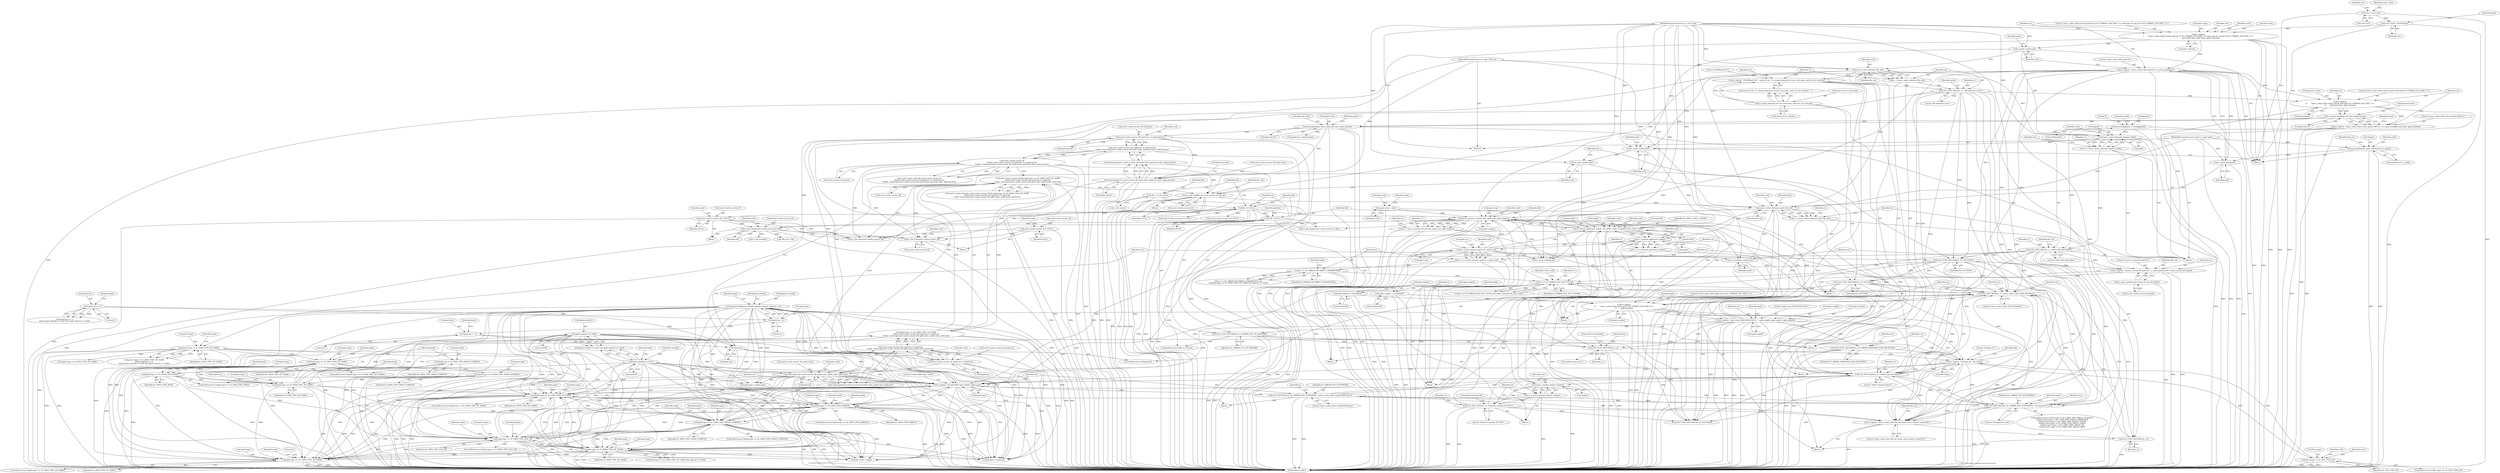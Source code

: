 digraph "0_OpenSC_03628449b75a93787eb2359412a3980365dda49b#diff-f8c0128e14031ed9307d47f10f601b54@API" {
"1001091" [label="(Call,sc_file_free(card->cache.current_df))"];
"1001025" [label="(Call,sc_file_dup(&card->cache.current_df, file))"];
"1000999" [label="(Call,card->cache.current_df = NULL)"];
"1000942" [label="(Call,file == NULL)"];
"1000938" [label="(Call,file = sc_file_new())"];
"1000512" [label="(Call,*file = NULL)"];
"1000955" [label="(Call,iasecc_process_fci(card, file, apdu.resp, apdu.resplen))"];
"1000812" [label="(Call,sc_check_sw(card, apdu.sw1, apdu.sw2))"];
"1000802" [label="(Call,sc_transmit_apdu(card, &apdu))"];
"1000522" [label="(Call,sc_format_apdu(card, &apdu, SC_APDU_CASE_4_SHORT, 0xA4, 0x00, 0x00))"];
"1000503" [label="(Call,sc_print_cache(card))"];
"1000425" [label="(Call,sc_print_cache(card))"];
"1000376" [label="(Call,iasecc_select_file(card, &ppath, &file))"];
"1000218" [label="(Call,iasecc_select_mf(card, file_out))"];
"1000162" [label="(Call,sc_print_cache(card))"];
"1000142" [label="(Call,sc_log(ctx,\n\t       \"iasecc_select_file(card:%p) path.len %\"SC_FORMAT_LEN_SIZE_T\"u; path.type %i; aid_len %\"SC_FORMAT_LEN_SIZE_T\"u\",\n\t       card, path->len, path->type, path->aid.len))"];
"1000128" [label="(Call,LOG_FUNC_CALLED(ctx))"];
"1000108" [label="(Call,*ctx = card->ctx)"];
"1000103" [label="(MethodParameterIn,struct sc_card *card)"];
"1000105" [label="(MethodParameterIn,struct sc_file **file_out)"];
"1000287" [label="(Call,memset(&ppath, 0, sizeof(ppath)))"];
"1000889" [label="(Call,iasecc_select_file(card, path, file_out))"];
"1000872" [label="(Call,sc_invalidate_cache(card))"];
"1000160" [label="(Call,sc_print_path(path))"];
"1000130" [label="(Call,memcpy(&lpath, path, sizeof(struct sc_path)))"];
"1000104" [label="(MethodParameterIn,const struct sc_path *path)"];
"1000496" [label="(Call,sc_file_dup(file_out, card->cache.current_df))"];
"1000328" [label="(Call,card->cache.current_df\n\t\t\t\t&& card->cache.current_df->path.len == lpath.aid.len\n\t\t\t\t&& !memcmp(card->cache.current_df->path.value, lpath.aid.value, lpath.aid.len))"];
"1000334" [label="(Call,card->cache.current_df->path.len == lpath.aid.len\n\t\t\t\t&& !memcmp(card->cache.current_df->path.value, lpath.aid.value, lpath.aid.len))"];
"1000335" [label="(Call,card->cache.current_df->path.len == lpath.aid.len)"];
"1000293" [label="(Call,memcpy(ppath.value, lpath.aid.value, lpath.aid.len))"];
"1000276" [label="(Call,sc_dump_hex(lpath.aid.value, lpath.aid.len))"];
"1000260" [label="(Call,sc_log(ctx,\n\t\t       \"iasecc_select_file() select parent AID:%p/%\"SC_FORMAT_LEN_SIZE_T\"u\",\n\t\t       lpath.aid.value, lpath.aid.len))"];
"1000157" [label="(Call,sc_log(ctx, \"iasecc_select_file() path:%s\", sc_print_path(path)))"];
"1000221" [label="(Call,LOG_TEST_RET(ctx, rv, \"MF selection error\"))"];
"1000193" [label="(Call,sc_log(ctx, \"EF.ATR(aid:'%s')\", card->ef_atr ? sc_dump_hex(card->ef_atr->aid.value, card->ef_atr->aid.len) : \"\"))"];
"1000200" [label="(Call,sc_dump_hex(card->ef_atr->aid.value, card->ef_atr->aid.len))"];
"1000216" [label="(Call,rv = iasecc_select_mf(card, file_out))"];
"1000350" [label="(Call,!memcmp(card->cache.current_df->path.value, lpath.aid.value, lpath.aid.len))"];
"1000351" [label="(Call,memcmp(card->cache.current_df->path.value, lpath.aid.value, lpath.aid.len))"];
"1000434" [label="(Call,card->cache.current_df && lpath.type == SC_PATH_TYPE_DF_NAME\n\t\t\t&& card->cache.current_df->path.len == lpath.len\n\t\t\t&& !memcmp(card->cache.current_df->path.value, lpath.value, lpath.len))"];
"1000440" [label="(Call,lpath.type == SC_PATH_TYPE_DF_NAME\n\t\t\t&& card->cache.current_df->path.len == lpath.len\n\t\t\t&& !memcmp(card->cache.current_df->path.value, lpath.value, lpath.len))"];
"1000441" [label="(Call,lpath.type == SC_PATH_TYPE_DF_NAME)"];
"1000407" [label="(Call,lpath.type == SC_PATH_TYPE_PATH)"];
"1000396" [label="(Call,lpath.type == SC_PATH_TYPE_DF_NAME)"];
"1000166" [label="(Call,path->type != SC_PATH_TYPE_DF_NAME)"];
"1000401" [label="(Call,lpath.type = SC_PATH_TYPE_FROM_CURRENT)"];
"1000412" [label="(Call,lpath.type = SC_PATH_TYPE_FROM_CURRENT)"];
"1000446" [label="(Call,card->cache.current_df->path.len == lpath.len\n\t\t\t&& !memcmp(card->cache.current_df->path.value, lpath.value, lpath.len))"];
"1000447" [label="(Call,card->cache.current_df->path.len == lpath.len)"];
"1000418" [label="(Call,!lpath.len)"];
"1000172" [label="(Call,lpath.len >= 2)"];
"1000243" [label="(Call,lpath.len -=  2)"];
"1000238" [label="(Call,lpath.len - 2)"];
"1000460" [label="(Call,!memcmp(card->cache.current_df->path.value, lpath.value, lpath.len))"];
"1000461" [label="(Call,memcmp(card->cache.current_df->path.value, lpath.value, lpath.len))"];
"1000185" [label="(Call,lpath.value[1] == 0x00)"];
"1000178" [label="(Call,lpath.value[0] == 0x3F)"];
"1000225" [label="(Call,memmove(&lpath.value[0], &lpath.value[2], lpath.len - 2))"];
"1000854" [label="(Call,iasecc_emulate_fcp(ctx, &apdu))"];
"1000806" [label="(Call,LOG_TEST_RET(ctx, rv, \"APDU transmit failed\"))"];
"1000753" [label="(Call,LOG_TEST_RET(ctx, SC_ERROR_NOT_SUPPORTED, \"iasecc_select_file() invalid PATH type\"))"];
"1000747" [label="(Call,sc_log(ctx, \"Invalid PATH type: 0x%X\", lpath.type))"];
"1000382" [label="(Call,LOG_TEST_RET(ctx, rv, \"select AID path failed\"))"];
"1000273" [label="(Call,sc_log(ctx, \"iasecc_select_file() select parent AID:%s\", sc_dump_hex(lpath.aid.value, lpath.aid.len)))"];
"1000374" [label="(Call,rv = iasecc_select_file(card, &ppath, &file))"];
"1000505" [label="(Call,LOG_FUNC_RETURN(ctx, SC_SUCCESS))"];
"1000478" [label="(Call,sc_log(ctx, \"returns current DF path %s\", sc_print_path(&card->cache.current_df->path)))"];
"1000422" [label="(Call,LOG_FUNC_RETURN(ctx, SC_SUCCESS))"];
"1000481" [label="(Call,sc_print_path(&card->cache.current_df->path))"];
"1000566" [label="(Call,LOG_TEST_RET(ctx, SC_ERROR_NOT_SUPPORTED, \"Unsupported card\"))"];
"1000900" [label="(Call,sc_log(ctx,\n\t\t       \"iasecc_select_file() apdu.resp %\"SC_FORMAT_LEN_SIZE_T\"u\",\n\t\t       apdu.resplen))"];
"1000896" [label="(Call,LOG_TEST_RET(ctx, rv, \"iasecc_select_file() check SW failed\"))"];
"1000858" [label="(Call,LOG_TEST_RET(ctx, rv, \"Failed to emulate DF FCP\"))"];
"1000852" [label="(Call,rv = iasecc_emulate_fcp(ctx, &apdu))"];
"1000974" [label="(Call,sc_log(ctx, \"FileType %i\", file->type))"];
"1000971" [label="(Call,LOG_FUNC_RETURN(ctx, SC_ERROR_UNKNOWN_DATA_RECEIVED))"];
"1000911" [label="(Call,sc_log(ctx, \"apdu.resp %02X:%02X:%02X...\", apdu.resp[0], apdu.resp[1], apdu.resp[2]))"];
"1000945" [label="(Call,LOG_FUNC_RETURN(ctx, SC_ERROR_OUT_OF_MEMORY))"];
"1000966" [label="(Call,LOG_FUNC_RETURN(ctx, rv))"];
"1000953" [label="(Call,rv = iasecc_process_fci(card, file, apdu.resp, apdu.resplen))"];
"1000981" [label="(Call,file->type == SC_FILE_TYPE_DF)"];
"1000893" [label="(Call,LOG_FUNC_RETURN(ctx, rv))"];
"1000874" [label="(Call,sc_log(ctx, \"iasecc_select_file() file not found, retry without cached DF\"))"];
"1000887" [label="(Call,rv = iasecc_select_file(card, path, file_out))"];
"1000865" [label="(Call,rv == SC_ERROR_FILE_NOT_FOUND)"];
"1000822" [label="(Call,rv == SC_ERROR_INCORRECT_PARAMETERS)"];
"1000810" [label="(Call,rv = sc_check_sw(card, apdu.sw1, apdu.sw2))"];
"1000789" [label="(Call,apdu.resplen = sizeof(rbuf))"];
"1000846" [label="(Call,apdu.resplen = sizeof(rbuf))"];
"1000712" [label="(Call,lpath.type == SC_PATH_TYPE_DF_NAME)"];
"1000691" [label="(Call,lpath.type == SC_PATH_TYPE_PARENT)"];
"1000634" [label="(Call,lpath.type == SC_PATH_TYPE_FROM_CURRENT)"];
"1000571" [label="(Call,lpath.type == SC_PATH_TYPE_FILE_ID)"];
"1000826" [label="(Call,lpath.type == SC_PATH_TYPE_DF_NAME)"];
"1001085" [label="(Call,lpath.type == SC_PATH_TYPE_DF_NAME)"];
"1000800" [label="(Call,rv = sc_transmit_apdu(card, &apdu))"];
"1000784" [label="(Call,apdu.resp = rbuf)"];
"1001097" [label="(Call,card->cache.current_df = NULL)"];
"1000146" [label="(Call,path->len)"];
"1000460" [label="(Call,!memcmp(card->cache.current_df->path.value, lpath.value, lpath.len))"];
"1000912" [label="(Identifier,ctx)"];
"1000956" [label="(Identifier,card)"];
"1000861" [label="(Literal,\"Failed to emulate DF FCP\")"];
"1000895" [label="(Identifier,rv)"];
"1001026" [label="(Call,&card->cache.current_df)"];
"1000498" [label="(Call,card->cache.current_df)"];
"1000295" [label="(Identifier,ppath)"];
"1000181" [label="(Identifier,lpath)"];
"1000801" [label="(Identifier,rv)"];
"1000428" [label="(Call,card->cache.valid && card->cache.current_df && lpath.type == SC_PATH_TYPE_DF_NAME\n\t\t\t&& card->cache.current_df->path.len == lpath.len\n\t\t\t&& !memcmp(card->cache.current_df->path.value, lpath.value, lpath.len))"];
"1000194" [label="(Identifier,ctx)"];
"1000512" [label="(Call,*file = NULL)"];
"1000254" [label="(Block,)"];
"1000431" [label="(Identifier,card)"];
"1000759" [label="(Identifier,ii)"];
"1000968" [label="(Identifier,rv)"];
"1000955" [label="(Call,iasecc_process_fci(card, file, apdu.resp, apdu.resplen))"];
"1000130" [label="(Call,memcpy(&lpath, path, sizeof(struct sc_path)))"];
"1000418" [label="(Call,!lpath.len)"];
"1001089" [label="(Identifier,SC_PATH_TYPE_DF_NAME)"];
"1000277" [label="(Call,lpath.aid.value)"];
"1000864" [label="(Call,rv == SC_ERROR_FILE_NOT_FOUND && cache_valid && df_from_cache)"];
"1001018" [label="(Call,card->cache.current_ef = NULL)"];
"1000222" [label="(Identifier,ctx)"];
"1000423" [label="(Identifier,ctx)"];
"1000947" [label="(Identifier,SC_ERROR_OUT_OF_MEMORY)"];
"1000754" [label="(Identifier,ctx)"];
"1000813" [label="(Identifier,card)"];
"1000828" [label="(Identifier,lpath)"];
"1000957" [label="(Identifier,file)"];
"1001090" [label="(Block,)"];
"1000480" [label="(Literal,\"returns current DF path %s\")"];
"1000940" [label="(Call,sc_file_new())"];
"1000157" [label="(Call,sc_log(ctx, \"iasecc_select_file() path:%s\", sc_print_path(path)))"];
"1000109" [label="(Identifier,ctx)"];
"1000896" [label="(Call,LOG_TEST_RET(ctx, rv, \"iasecc_select_file() check SW failed\"))"];
"1000711" [label="(ControlStructure,if (lpath.type == SC_PATH_TYPE_DF_NAME))"];
"1000518" [label="(Identifier,pathlen)"];
"1000377" [label="(Identifier,card)"];
"1000887" [label="(Call,rv = iasecc_select_file(card, path, file_out))"];
"1000568" [label="(Identifier,SC_ERROR_NOT_SUPPORTED)"];
"1000262" [label="(Literal,\"iasecc_select_file() select parent AID:%p/%\"SC_FORMAT_LEN_SIZE_T\"u\")"];
"1000131" [label="(Call,&lpath)"];
"1001098" [label="(Call,card->cache.current_df)"];
"1000908" [label="(Identifier,apdu)"];
"1000185" [label="(Call,lpath.value[1] == 0x00)"];
"1000822" [label="(Call,rv == SC_ERROR_INCORRECT_PARAMETERS)"];
"1000161" [label="(Identifier,path)"];
"1000943" [label="(Identifier,file)"];
"1000282" [label="(Call,lpath.aid.len)"];
"1000425" [label="(Call,sc_print_cache(card))"];
"1000218" [label="(Call,iasecc_select_mf(card, file_out))"];
"1000924" [label="(Call,apdu.resp[2])"];
"1000965" [label="(Identifier,rv)"];
"1000814" [label="(Call,apdu.sw1)"];
"1000293" [label="(Call,memcpy(ppath.value, lpath.aid.value, lpath.aid.len))"];
"1000522" [label="(Call,sc_format_apdu(card, &apdu, SC_APDU_CASE_4_SHORT, 0xA4, 0x00, 0x00))"];
"1000945" [label="(Call,LOG_FUNC_RETURN(ctx, SC_ERROR_OUT_OF_MEMORY))"];
"1000642" [label="(Identifier,apdu)"];
"1000932" [label="(Identifier,apdu)"];
"1000128" [label="(Call,LOG_FUNC_CALLED(ctx))"];
"1001107" [label="(Identifier,card)"];
"1000452" [label="(Identifier,card)"];
"1000913" [label="(Literal,\"apdu.resp %02X:%02X:%02X...\")"];
"1000847" [label="(Call,apdu.resplen)"];
"1000191" [label="(Literal,0x00)"];
"1000160" [label="(Call,sc_print_path(path))"];
"1000811" [label="(Identifier,rv)"];
"1000513" [label="(Identifier,file)"];
"1000808" [label="(Identifier,rv)"];
"1000534" [label="(Identifier,card)"];
"1000749" [label="(Literal,\"Invalid PATH type: 0x%X\")"];
"1000142" [label="(Call,sc_log(ctx,\n\t       \"iasecc_select_file(card:%p) path.len %\"SC_FORMAT_LEN_SIZE_T\"u; path.type %i; aid_len %\"SC_FORMAT_LEN_SIZE_T\"u\",\n\t       card, path->len, path->type, path->aid.len))"];
"1000953" [label="(Call,rv = iasecc_process_fci(card, file, apdu.resp, apdu.resplen))"];
"1000971" [label="(Call,LOG_FUNC_RETURN(ctx, SC_ERROR_UNKNOWN_DATA_RECEIVED))"];
"1000434" [label="(Call,card->cache.current_df && lpath.type == SC_PATH_TYPE_DF_NAME\n\t\t\t&& card->cache.current_df->path.len == lpath.len\n\t\t\t&& !memcmp(card->cache.current_df->path.value, lpath.value, lpath.len))"];
"1000823" [label="(Identifier,rv)"];
"1000288" [label="(Call,&ppath)"];
"1000976" [label="(Literal,\"FileType %i\")"];
"1000243" [label="(Call,lpath.len -=  2)"];
"1000424" [label="(Identifier,SC_SUCCESS)"];
"1000396" [label="(Call,lpath.type == SC_PATH_TYPE_DF_NAME)"];
"1000375" [label="(Identifier,rv)"];
"1000899" [label="(Literal,\"iasecc_select_file() check SW failed\")"];
"1000307" [label="(Call,ppath.len = lpath.aid.len)"];
"1000426" [label="(Identifier,card)"];
"1000471" [label="(Call,lpath.value)"];
"1001005" [label="(Identifier,NULL)"];
"1000810" [label="(Call,rv = sc_check_sw(card, apdu.sw1, apdu.sw2))"];
"1000910" [label="(Block,)"];
"1000448" [label="(Call,card->cache.current_df->path.len)"];
"1000888" [label="(Identifier,rv)"];
"1000784" [label="(Call,apdu.resp = rbuf)"];
"1000145" [label="(Identifier,card)"];
"1000898" [label="(Identifier,rv)"];
"1000413" [label="(Call,lpath.type)"];
"1000193" [label="(Call,sc_log(ctx, \"EF.ATR(aid:'%s')\", card->ef_atr ? sc_dump_hex(card->ef_atr->aid.value, card->ef_atr->aid.len) : \"\"))"];
"1000186" [label="(Call,lpath.value[1])"];
"1000946" [label="(Identifier,ctx)"];
"1000287" [label="(Call,memset(&ppath, 0, sizeof(ppath)))"];
"1000746" [label="(Block,)"];
"1001085" [label="(Call,lpath.type == SC_PATH_TYPE_DF_NAME)"];
"1000714" [label="(Identifier,lpath)"];
"1000416" [label="(Identifier,SC_PATH_TYPE_FROM_CURRENT)"];
"1000166" [label="(Call,path->type != SC_PATH_TYPE_DF_NAME)"];
"1000374" [label="(Call,rv = iasecc_select_file(card, &ppath, &file))"];
"1000134" [label="(Call,sizeof(struct sc_path))"];
"1000941" [label="(ControlStructure,if (file == NULL))"];
"1000825" [label="(Call,lpath.type == SC_PATH_TYPE_DF_NAME && apdu.p2 == 0x00)"];
"1000276" [label="(Call,sc_dump_hex(lpath.aid.value, lpath.aid.len))"];
"1000158" [label="(Identifier,ctx)"];
"1000351" [label="(Call,memcmp(card->cache.current_df->path.value, lpath.aid.value, lpath.aid.len))"];
"1000260" [label="(Call,sc_log(ctx,\n\t\t       \"iasecc_select_file() select parent AID:%p/%\"SC_FORMAT_LEN_SIZE_T\"u\",\n\t\t       lpath.aid.value, lpath.aid.len))"];
"1000935" [label="(Block,)"];
"1000942" [label="(Call,file == NULL)"];
"1000336" [label="(Call,card->cache.current_df->path.len)"];
"1000789" [label="(Call,apdu.resplen = sizeof(rbuf))"];
"1000192" [label="(Block,)"];
"1000804" [label="(Call,&apdu)"];
"1000859" [label="(Identifier,ctx)"];
"1000579" [label="(Identifier,apdu)"];
"1001086" [label="(Call,lpath.type)"];
"1000352" [label="(Call,card->cache.current_df->path.value)"];
"1000383" [label="(Identifier,ctx)"];
"1000802" [label="(Call,sc_transmit_apdu(card, &apdu))"];
"1000245" [label="(Identifier,lpath)"];
"1000852" [label="(Call,rv = iasecc_emulate_fcp(ctx, &apdu))"];
"1000750" [label="(Call,lpath.type)"];
"1000826" [label="(Call,lpath.type == SC_PATH_TYPE_DF_NAME)"];
"1000273" [label="(Call,sc_log(ctx, \"iasecc_select_file() select parent AID:%s\", sc_dump_hex(lpath.aid.value, lpath.aid.len)))"];
"1000939" [label="(Identifier,file)"];
"1000528" [label="(Literal,0x00)"];
"1000196" [label="(Call,card->ef_atr ? sc_dump_hex(card->ef_atr->aid.value, card->ef_atr->aid.len) : \"\")"];
"1000477" [label="(Block,)"];
"1000402" [label="(Call,lpath.type)"];
"1000720" [label="(Identifier,apdu)"];
"1000103" [label="(MethodParameterIn,struct sc_card *card)"];
"1000982" [label="(Call,file->type)"];
"1000874" [label="(Call,sc_log(ctx, \"iasecc_select_file() file not found, retry without cached DF\"))"];
"1000461" [label="(Call,memcmp(card->cache.current_df->path.value, lpath.value, lpath.len))"];
"1001000" [label="(Call,card->cache.current_df)"];
"1000290" [label="(Literal,0)"];
"1000302" [label="(Call,lpath.aid.len)"];
"1000172" [label="(Call,lpath.len >= 2)"];
"1000232" [label="(Call,&lpath.value[2])"];
"1000999" [label="(Call,card->cache.current_df = NULL)"];
"1000891" [label="(Identifier,path)"];
"1000492" [label="(Block,)"];
"1000967" [label="(Identifier,ctx)"];
"1000914" [label="(Call,apdu.resp[0])"];
"1000247" [label="(Literal,2)"];
"1000572" [label="(Call,lpath.type)"];
"1000497" [label="(Identifier,file_out)"];
"1000855" [label="(Identifier,ctx)"];
"1000167" [label="(Call,path->type)"];
"1000862" [label="(ControlStructure,break;)"];
"1000903" [label="(Call,apdu.resplen)"];
"1001045" [label="(Identifier,card)"];
"1000397" [label="(Call,lpath.type)"];
"1000496" [label="(Call,sc_file_dup(file_out, card->cache.current_df))"];
"1000716" [label="(Identifier,SC_PATH_TYPE_DF_NAME)"];
"1000969" [label="(ControlStructure,break;)"];
"1000695" [label="(Identifier,SC_PATH_TYPE_PARENT)"];
"1000239" [label="(Call,lpath.len)"];
"1000129" [label="(Identifier,ctx)"];
"1000981" [label="(Call,file->type == SC_FILE_TYPE_DF)"];
"1000268" [label="(Call,lpath.aid.len)"];
"1001125" [label="(Call,sc_print_cache(card))"];
"1001084" [label="(ControlStructure,if (lpath.type == SC_PATH_TYPE_DF_NAME))"];
"1000224" [label="(Literal,\"MF selection error\")"];
"1000329" [label="(Call,card->cache.current_df)"];
"1000803" [label="(Identifier,card)"];
"1001127" [label="(Call,LOG_FUNC_RETURN(ctx, SC_SUCCESS))"];
"1000691" [label="(Call,lpath.type == SC_PATH_TYPE_PARENT)"];
"1000973" [label="(Identifier,SC_ERROR_UNKNOWN_DATA_RECEIVED)"];
"1000385" [label="(Literal,\"select AID path failed\")"];
"1001092" [label="(Call,card->cache.current_df)"];
"1000132" [label="(Identifier,lpath)"];
"1000178" [label="(Call,lpath.value[0] == 0x3F)"];
"1000866" [label="(Identifier,rv)"];
"1000328" [label="(Call,card->cache.current_df\n\t\t\t\t&& card->cache.current_df->path.len == lpath.aid.len\n\t\t\t\t&& !memcmp(card->cache.current_df->path.value, lpath.aid.value, lpath.aid.len))"];
"1001130" [label="(MethodReturn,RET)"];
"1000807" [label="(Identifier,ctx)"];
"1000713" [label="(Call,lpath.type)"];
"1000791" [label="(Identifier,apdu)"];
"1000889" [label="(Call,iasecc_select_file(card, path, file_out))"];
"1000409" [label="(Identifier,lpath)"];
"1000876" [label="(Literal,\"iasecc_select_file() file not found, retry without cached DF\")"];
"1000785" [label="(Call,apdu.resp)"];
"1000440" [label="(Call,lpath.type == SC_PATH_TYPE_DF_NAME\n\t\t\t&& card->cache.current_df->path.len == lpath.len\n\t\t\t&& !memcmp(card->cache.current_df->path.value, lpath.value, lpath.len))"];
"1000309" [label="(Identifier,ppath)"];
"1000242" [label="(Literal,2)"];
"1000417" [label="(ControlStructure,if (!lpath.len))"];
"1000335" [label="(Call,card->cache.current_df->path.len == lpath.aid.len)"];
"1000419" [label="(Call,lpath.len)"];
"1000422" [label="(Call,LOG_FUNC_RETURN(ctx, SC_SUCCESS))"];
"1000382" [label="(Call,LOG_TEST_RET(ctx, rv, \"select AID path failed\"))"];
"1000756" [label="(Literal,\"iasecc_select_file() invalid PATH type\")"];
"1001103" [label="(Identifier,NULL)"];
"1000116" [label="(Identifier,cache_valid)"];
"1000797" [label="(Identifier,apdu)"];
"1000159" [label="(Literal,\"iasecc_select_file() path:%s\")"];
"1000403" [label="(Identifier,lpath)"];
"1000821" [label="(Call,rv == SC_ERROR_INCORRECT_PARAMETERS &&\n\t\t\t\t\tlpath.type == SC_PATH_TYPE_DF_NAME && apdu.p2 == 0x00)"];
"1000263" [label="(Call,lpath.aid.value)"];
"1000753" [label="(Call,LOG_TEST_RET(ctx, SC_ERROR_NOT_SUPPORTED, \"iasecc_select_file() invalid PATH type\"))"];
"1000442" [label="(Call,lpath.type)"];
"1000800" [label="(Call,rv = sc_transmit_apdu(card, &apdu))"];
"1000435" [label="(Call,card->cache.current_df)"];
"1000251" [label="(Identifier,lpath)"];
"1000179" [label="(Call,lpath.value[0])"];
"1000638" [label="(Identifier,SC_PATH_TYPE_FROM_CURRENT)"];
"1000133" [label="(Identifier,path)"];
"1000986" [label="(Block,)"];
"1000871" [label="(Block,)"];
"1000505" [label="(Call,LOG_FUNC_RETURN(ctx, SC_SUCCESS))"];
"1000806" [label="(Call,LOG_TEST_RET(ctx, rv, \"APDU transmit failed\"))"];
"1000503" [label="(Call,sc_print_cache(card))"];
"1000322" [label="(Call,card->cache.valid && card->cache.current_df\n\t\t\t\t&& card->cache.current_df->path.len == lpath.aid.len\n\t\t\t\t&& !memcmp(card->cache.current_df->path.value, lpath.aid.value, lpath.aid.len))"];
"1000462" [label="(Call,card->cache.current_df->path.value)"];
"1000526" [label="(Identifier,SC_APDU_CASE_4_SHORT)"];
"1000830" [label="(Identifier,SC_PATH_TYPE_DF_NAME)"];
"1000954" [label="(Identifier,rv)"];
"1000168" [label="(Identifier,path)"];
"1000506" [label="(Identifier,ctx)"];
"1000261" [label="(Identifier,ctx)"];
"1000297" [label="(Call,lpath.aid.value)"];
"1000457" [label="(Call,lpath.len)"];
"1000894" [label="(Identifier,ctx)"];
"1001081" [label="(Call,sc_file_free(file))"];
"1000958" [label="(Call,apdu.resp)"];
"1000411" [label="(Identifier,SC_PATH_TYPE_PATH)"];
"1000223" [label="(Identifier,rv)"];
"1000865" [label="(Call,rv == SC_ERROR_FILE_NOT_FOUND)"];
"1000809" [label="(Literal,\"APDU transmit failed\")"];
"1000173" [label="(Call,lpath.len)"];
"1000291" [label="(Call,sizeof(ppath))"];
"1001054" [label="(Call,card->cache.current_ef = NULL)"];
"1000110" [label="(Call,card->ctx)"];
"1000316" [label="(Call,ppath.type = SC_PATH_TYPE_DF_NAME)"];
"1000105" [label="(MethodParameterIn,struct sc_file **file_out)"];
"1000573" [label="(Identifier,lpath)"];
"1000414" [label="(Identifier,lpath)"];
"1000575" [label="(Identifier,SC_PATH_TYPE_FILE_ID)"];
"1000514" [label="(Identifier,NULL)"];
"1000566" [label="(Call,LOG_TEST_RET(ctx, SC_ERROR_NOT_SUPPORTED, \"Unsupported card\"))"];
"1000975" [label="(Identifier,ctx)"];
"1000350" [label="(Call,!memcmp(card->cache.current_df->path.value, lpath.aid.value, lpath.aid.len))"];
"1000570" [label="(ControlStructure,if (lpath.type == SC_PATH_TYPE_FILE_ID))"];
"1000400" [label="(Identifier,SC_PATH_TYPE_DF_NAME)"];
"1000137" [label="(Identifier,file_out)"];
"1000221" [label="(Call,LOG_TEST_RET(ctx, rv, \"MF selection error\"))"];
"1000817" [label="(Call,apdu.sw2)"];
"1000919" [label="(Call,apdu.resp[1])"];
"1000858" [label="(Call,LOG_TEST_RET(ctx, rv, \"Failed to emulate DF FCP\"))"];
"1000144" [label="(Literal,\"iasecc_select_file(card:%p) path.len %\"SC_FORMAT_LEN_SIZE_T\"u; path.type %i; aid_len %\"SC_FORMAT_LEN_SIZE_T\"u\")"];
"1000177" [label="(Call,lpath.value[0] == 0x3F && lpath.value[1] == 0x00)"];
"1000509" [label="(Block,)"];
"1000944" [label="(Identifier,NULL)"];
"1000507" [label="(Identifier,SC_SUCCESS)"];
"1000184" [label="(Literal,0x3F)"];
"1000897" [label="(Identifier,ctx)"];
"1000174" [label="(Identifier,lpath)"];
"1000985" [label="(Identifier,SC_FILE_TYPE_DF)"];
"1000208" [label="(Call,card->ef_atr->aid.len)"];
"1000474" [label="(Call,lpath.len)"];
"1000466" [label="(Identifier,card)"];
"1000274" [label="(Identifier,ctx)"];
"1000171" [label="(Call,lpath.len >= 2\n\t\t\t&& lpath.value[0] == 0x3F && lpath.value[1] == 0x00)"];
"1000238" [label="(Call,lpath.len - 2)"];
"1000149" [label="(Call,path->type)"];
"1000216" [label="(Call,rv = iasecc_select_mf(card, file_out))"];
"1000755" [label="(Identifier,SC_ERROR_NOT_SUPPORTED)"];
"1000366" [label="(Call,lpath.aid.len)"];
"1000948" [label="(Call,file->path = lpath)"];
"1000446" [label="(Call,card->cache.current_df->path.len == lpath.len\n\t\t\t&& !memcmp(card->cache.current_df->path.value, lpath.value, lpath.len))"];
"1001061" [label="(Call,sc_file_dup(&card->cache.current_ef, file))"];
"1000690" [label="(ControlStructure,if (lpath.type == SC_PATH_TYPE_PARENT))"];
"1000334" [label="(Call,card->cache.current_df->path.len == lpath.aid.len\n\t\t\t\t&& !memcmp(card->cache.current_df->path.value, lpath.aid.value, lpath.aid.len))"];
"1000244" [label="(Call,lpath.len)"];
"1000529" [label="(Literal,0x00)"];
"1000890" [label="(Identifier,card)"];
"1000401" [label="(Call,lpath.type = SC_PATH_TYPE_FROM_CURRENT)"];
"1000478" [label="(Call,sc_log(ctx, \"returns current DF path %s\", sc_print_path(&card->cache.current_df->path)))"];
"1000384" [label="(Identifier,rv)"];
"1000405" [label="(Identifier,SC_PATH_TYPE_FROM_CURRENT)"];
"1000289" [label="(Identifier,ppath)"];
"1000911" [label="(Call,sc_log(ctx, \"apdu.resp %02X:%02X:%02X...\", apdu.resp[0], apdu.resp[1], apdu.resp[2]))"];
"1000104" [label="(MethodParameterIn,const struct sc_path *path)"];
"1000200" [label="(Call,sc_dump_hex(card->ef_atr->aid.value, card->ef_atr->aid.len))"];
"1000345" [label="(Call,lpath.aid.len)"];
"1000217" [label="(Identifier,rv)"];
"1000766" [label="(Block,)"];
"1000567" [label="(Identifier,ctx)"];
"1000376" [label="(Call,iasecc_select_file(card, &ppath, &file))"];
"1000170" [label="(Identifier,SC_PATH_TYPE_DF_NAME)"];
"1000569" [label="(Literal,\"Unsupported card\")"];
"1001075" [label="(Call,*file_out = file)"];
"1000860" [label="(Identifier,rv)"];
"1000163" [label="(Identifier,card)"];
"1000980" [label="(ControlStructure,if (file->type == SC_FILE_TYPE_DF))"];
"1000869" [label="(Identifier,cache_valid)"];
"1000854" [label="(Call,iasecc_emulate_fcp(ctx, &apdu))"];
"1000712" [label="(Call,lpath.type == SC_PATH_TYPE_DF_NAME)"];
"1000294" [label="(Call,ppath.value)"];
"1000990" [label="(Identifier,card)"];
"1000420" [label="(Identifier,lpath)"];
"1000900" [label="(Call,sc_log(ctx,\n\t\t       \"iasecc_select_file() apdu.resp %\"SC_FORMAT_LEN_SIZE_T\"u\",\n\t\t       apdu.resplen))"];
"1000856" [label="(Call,&apdu)"];
"1000225" [label="(Call,memmove(&lpath.value[0], &lpath.value[2], lpath.len - 2))"];
"1000517" [label="(Call,pathlen = lpath.len)"];
"1000188" [label="(Identifier,lpath)"];
"1000447" [label="(Call,card->cache.current_df->path.len == lpath.len)"];
"1001025" [label="(Call,sc_file_dup(&card->cache.current_df, file))"];
"1000950" [label="(Identifier,file)"];
"1000790" [label="(Call,apdu.resplen)"];
"1001100" [label="(Identifier,card)"];
"1001097" [label="(Call,card->cache.current_df = NULL)"];
"1000853" [label="(Identifier,rv)"];
"1000571" [label="(Call,lpath.type == SC_PATH_TYPE_FILE_ID)"];
"1000867" [label="(Identifier,SC_ERROR_FILE_NOT_FOUND)"];
"1000201" [label="(Call,card->ef_atr->aid.value)"];
"1000407" [label="(Call,lpath.type == SC_PATH_TYPE_PATH)"];
"1000219" [label="(Identifier,card)"];
"1000964" [label="(ControlStructure,if (rv))"];
"1000491" [label="(Identifier,file_out)"];
"1001091" [label="(Call,sc_file_free(card->cache.current_df))"];
"1000872" [label="(Call,sc_invalidate_cache(card))"];
"1000504" [label="(Identifier,card)"];
"1000938" [label="(Call,file = sc_file_new())"];
"1000633" [label="(ControlStructure,if (lpath.type == SC_PATH_TYPE_FROM_CURRENT))"];
"1000693" [label="(Identifier,lpath)"];
"1000445" [label="(Identifier,SC_PATH_TYPE_DF_NAME)"];
"1000226" [label="(Call,&lpath.value[0])"];
"1000875" [label="(Identifier,ctx)"];
"1000892" [label="(Identifier,file_out)"];
"1000692" [label="(Call,lpath.type)"];
"1000793" [label="(Call,sizeof(rbuf))"];
"1001124" [label="(Literal,0)"];
"1000108" [label="(Call,*ctx = card->ctx)"];
"1000527" [label="(Literal,0xA4)"];
"1000229" [label="(Identifier,lpath)"];
"1000387" [label="(Identifier,file_out)"];
"1000878" [label="(Identifier,file_out)"];
"1000983" [label="(Identifier,file)"];
"1000961" [label="(Call,apdu.resplen)"];
"1000974" [label="(Call,sc_log(ctx, \"FileType %i\", file->type))"];
"1000977" [label="(Call,file->type)"];
"1000634" [label="(Call,lpath.type == SC_PATH_TYPE_FROM_CURRENT)"];
"1000972" [label="(Identifier,ctx)"];
"1000530" [label="(ControlStructure,if (card->type != SC_CARD_TYPE_IASECC_GEMALTO\n\t\t\t\t&& card->type != SC_CARD_TYPE_IASECC_OBERTHUR\n\t\t\t\t&& card->type != SC_CARD_TYPE_IASECC_SAGEM\n\t\t\t\t&& card->type != SC_CARD_TYPE_IASECC_AMOS\n\t\t\t\t&& card->type != SC_CARD_TYPE_IASECC_MI\n\t\t\t\t&& card->type != SC_CARD_TYPE_IASECC_MI2))"];
"1001036" [label="(Identifier,card)"];
"1000165" [label="(Call,path->type != SC_PATH_TYPE_DF_NAME\n\t\t\t&& lpath.len >= 2\n\t\t\t&& lpath.value[0] == 0x3F && lpath.value[1] == 0x00)"];
"1000524" [label="(Call,&apdu)"];
"1000966" [label="(Call,LOG_FUNC_RETURN(ctx, rv))"];
"1000850" [label="(Call,sizeof(rbuf))"];
"1000356" [label="(Identifier,card)"];
"1000833" [label="(Identifier,apdu)"];
"1000408" [label="(Call,lpath.type)"];
"1000162" [label="(Call,sc_print_cache(card))"];
"1000901" [label="(Identifier,ctx)"];
"1000143" [label="(Identifier,ctx)"];
"1000845" [label="(Block,)"];
"1000893" [label="(Call,LOG_FUNC_RETURN(ctx, rv))"];
"1000902" [label="(Literal,\"iasecc_select_file() apdu.resp %\"SC_FORMAT_LEN_SIZE_T\"u\")"];
"1000395" [label="(ControlStructure,if (lpath.type == SC_PATH_TYPE_DF_NAME))"];
"1000406" [label="(ControlStructure,if (lpath.type == SC_PATH_TYPE_PATH))"];
"1000772" [label="(Call,apdu.data = lpath.value)"];
"1000195" [label="(Literal,\"EF.ATR(aid:'%s')\")"];
"1000481" [label="(Call,sc_print_path(&card->cache.current_df->path))"];
"1000106" [label="(Block,)"];
"1001032" [label="(Identifier,file)"];
"1001094" [label="(Identifier,card)"];
"1000824" [label="(Identifier,SC_ERROR_INCORRECT_PARAMETERS)"];
"1000482" [label="(Call,&card->cache.current_df->path)"];
"1000523" [label="(Identifier,card)"];
"1000479" [label="(Identifier,ctx)"];
"1000636" [label="(Identifier,lpath)"];
"1000361" [label="(Call,lpath.aid.value)"];
"1000827" [label="(Call,lpath.type)"];
"1000699" [label="(Identifier,apdu)"];
"1001009" [label="(Identifier,card)"];
"1000812" [label="(Call,sc_check_sw(card, apdu.sw1, apdu.sw2))"];
"1000747" [label="(Call,sc_log(ctx, \"Invalid PATH type: 0x%X\", lpath.type))"];
"1000380" [label="(Call,&file)"];
"1000846" [label="(Call,apdu.resplen = sizeof(rbuf))"];
"1000176" [label="(Literal,2)"];
"1000275" [label="(Literal,\"iasecc_select_file() select parent AID:%s\")"];
"1000152" [label="(Call,path->aid.len)"];
"1000378" [label="(Call,&ppath)"];
"1000748" [label="(Identifier,ctx)"];
"1000873" [label="(Identifier,card)"];
"1000220" [label="(Identifier,file_out)"];
"1000441" [label="(Call,lpath.type == SC_PATH_TYPE_DF_NAME)"];
"1000635" [label="(Call,lpath.type)"];
"1000788" [label="(Identifier,rbuf)"];
"1000993" [label="(Call,sc_file_free(card->cache.current_df))"];
"1000412" [label="(Call,lpath.type = SC_PATH_TYPE_FROM_CURRENT)"];
"1001091" -> "1001090"  [label="AST: "];
"1001091" -> "1001092"  [label="CFG: "];
"1001092" -> "1001091"  [label="AST: "];
"1001100" -> "1001091"  [label="CFG: "];
"1001091" -> "1001130"  [label="DDG: "];
"1001025" -> "1001091"  [label="DDG: "];
"1000496" -> "1001091"  [label="DDG: "];
"1001097" -> "1001091"  [label="DDG: "];
"1000328" -> "1001091"  [label="DDG: "];
"1000434" -> "1001091"  [label="DDG: "];
"1000999" -> "1001091"  [label="DDG: "];
"1001025" -> "1000986"  [label="AST: "];
"1001025" -> "1001032"  [label="CFG: "];
"1001026" -> "1001025"  [label="AST: "];
"1001032" -> "1001025"  [label="AST: "];
"1001036" -> "1001025"  [label="CFG: "];
"1001025" -> "1001130"  [label="DDG: "];
"1001025" -> "1001130"  [label="DDG: "];
"1001025" -> "1000993"  [label="DDG: "];
"1000999" -> "1001025"  [label="DDG: "];
"1000512" -> "1001025"  [label="DDG: "];
"1000955" -> "1001025"  [label="DDG: "];
"1001025" -> "1001075"  [label="DDG: "];
"1001025" -> "1001081"  [label="DDG: "];
"1000999" -> "1000986"  [label="AST: "];
"1000999" -> "1001005"  [label="CFG: "];
"1001000" -> "1000999"  [label="AST: "];
"1001005" -> "1000999"  [label="AST: "];
"1001009" -> "1000999"  [label="CFG: "];
"1000999" -> "1001130"  [label="DDG: "];
"1000999" -> "1000993"  [label="DDG: "];
"1000942" -> "1000999"  [label="DDG: "];
"1000942" -> "1000941"  [label="AST: "];
"1000942" -> "1000944"  [label="CFG: "];
"1000943" -> "1000942"  [label="AST: "];
"1000944" -> "1000942"  [label="AST: "];
"1000946" -> "1000942"  [label="CFG: "];
"1000950" -> "1000942"  [label="CFG: "];
"1000942" -> "1001130"  [label="DDG: "];
"1000942" -> "1001130"  [label="DDG: "];
"1000942" -> "1000512"  [label="DDG: "];
"1000938" -> "1000942"  [label="DDG: "];
"1000942" -> "1000955"  [label="DDG: "];
"1000942" -> "1001018"  [label="DDG: "];
"1000942" -> "1001054"  [label="DDG: "];
"1000938" -> "1000935"  [label="AST: "];
"1000938" -> "1000940"  [label="CFG: "];
"1000939" -> "1000938"  [label="AST: "];
"1000940" -> "1000938"  [label="AST: "];
"1000943" -> "1000938"  [label="CFG: "];
"1000938" -> "1001130"  [label="DDG: "];
"1000512" -> "1000509"  [label="AST: "];
"1000512" -> "1000514"  [label="CFG: "];
"1000513" -> "1000512"  [label="AST: "];
"1000514" -> "1000512"  [label="AST: "];
"1000518" -> "1000512"  [label="CFG: "];
"1000512" -> "1001130"  [label="DDG: "];
"1000512" -> "1001130"  [label="DDG: "];
"1000512" -> "1001061"  [label="DDG: "];
"1000955" -> "1000953"  [label="AST: "];
"1000955" -> "1000961"  [label="CFG: "];
"1000956" -> "1000955"  [label="AST: "];
"1000957" -> "1000955"  [label="AST: "];
"1000958" -> "1000955"  [label="AST: "];
"1000961" -> "1000955"  [label="AST: "];
"1000953" -> "1000955"  [label="CFG: "];
"1000955" -> "1001130"  [label="DDG: "];
"1000955" -> "1001130"  [label="DDG: "];
"1000955" -> "1001130"  [label="DDG: "];
"1000955" -> "1000522"  [label="DDG: "];
"1000955" -> "1000900"  [label="DDG: "];
"1000955" -> "1000953"  [label="DDG: "];
"1000955" -> "1000953"  [label="DDG: "];
"1000955" -> "1000953"  [label="DDG: "];
"1000955" -> "1000953"  [label="DDG: "];
"1000812" -> "1000955"  [label="DDG: "];
"1000522" -> "1000955"  [label="DDG: "];
"1000889" -> "1000955"  [label="DDG: "];
"1000103" -> "1000955"  [label="DDG: "];
"1000784" -> "1000955"  [label="DDG: "];
"1000911" -> "1000955"  [label="DDG: "];
"1000911" -> "1000955"  [label="DDG: "];
"1000911" -> "1000955"  [label="DDG: "];
"1000900" -> "1000955"  [label="DDG: "];
"1000955" -> "1001061"  [label="DDG: "];
"1000955" -> "1001125"  [label="DDG: "];
"1000812" -> "1000810"  [label="AST: "];
"1000812" -> "1000817"  [label="CFG: "];
"1000813" -> "1000812"  [label="AST: "];
"1000814" -> "1000812"  [label="AST: "];
"1000817" -> "1000812"  [label="AST: "];
"1000810" -> "1000812"  [label="CFG: "];
"1000812" -> "1001130"  [label="DDG: "];
"1000812" -> "1001130"  [label="DDG: "];
"1000812" -> "1000522"  [label="DDG: "];
"1000812" -> "1000802"  [label="DDG: "];
"1000812" -> "1000810"  [label="DDG: "];
"1000812" -> "1000810"  [label="DDG: "];
"1000812" -> "1000810"  [label="DDG: "];
"1000802" -> "1000812"  [label="DDG: "];
"1000103" -> "1000812"  [label="DDG: "];
"1000812" -> "1000872"  [label="DDG: "];
"1000812" -> "1001125"  [label="DDG: "];
"1000802" -> "1000800"  [label="AST: "];
"1000802" -> "1000804"  [label="CFG: "];
"1000803" -> "1000802"  [label="AST: "];
"1000804" -> "1000802"  [label="AST: "];
"1000800" -> "1000802"  [label="CFG: "];
"1000802" -> "1001130"  [label="DDG: "];
"1000802" -> "1000522"  [label="DDG: "];
"1000802" -> "1000800"  [label="DDG: "];
"1000802" -> "1000800"  [label="DDG: "];
"1000522" -> "1000802"  [label="DDG: "];
"1000522" -> "1000802"  [label="DDG: "];
"1000103" -> "1000802"  [label="DDG: "];
"1000802" -> "1000854"  [label="DDG: "];
"1000522" -> "1000509"  [label="AST: "];
"1000522" -> "1000529"  [label="CFG: "];
"1000523" -> "1000522"  [label="AST: "];
"1000524" -> "1000522"  [label="AST: "];
"1000526" -> "1000522"  [label="AST: "];
"1000527" -> "1000522"  [label="AST: "];
"1000528" -> "1000522"  [label="AST: "];
"1000529" -> "1000522"  [label="AST: "];
"1000534" -> "1000522"  [label="CFG: "];
"1000522" -> "1001130"  [label="DDG: "];
"1000522" -> "1001130"  [label="DDG: "];
"1000522" -> "1001130"  [label="DDG: "];
"1000503" -> "1000522"  [label="DDG: "];
"1000889" -> "1000522"  [label="DDG: "];
"1000425" -> "1000522"  [label="DDG: "];
"1000103" -> "1000522"  [label="DDG: "];
"1000854" -> "1000522"  [label="DDG: "];
"1000522" -> "1000872"  [label="DDG: "];
"1000522" -> "1001125"  [label="DDG: "];
"1000503" -> "1000477"  [label="AST: "];
"1000503" -> "1000504"  [label="CFG: "];
"1000504" -> "1000503"  [label="AST: "];
"1000506" -> "1000503"  [label="CFG: "];
"1000425" -> "1000503"  [label="DDG: "];
"1000103" -> "1000503"  [label="DDG: "];
"1000425" -> "1000106"  [label="AST: "];
"1000425" -> "1000426"  [label="CFG: "];
"1000426" -> "1000425"  [label="AST: "];
"1000431" -> "1000425"  [label="CFG: "];
"1000376" -> "1000425"  [label="DDG: "];
"1000218" -> "1000425"  [label="DDG: "];
"1000162" -> "1000425"  [label="DDG: "];
"1000103" -> "1000425"  [label="DDG: "];
"1000376" -> "1000374"  [label="AST: "];
"1000376" -> "1000380"  [label="CFG: "];
"1000377" -> "1000376"  [label="AST: "];
"1000378" -> "1000376"  [label="AST: "];
"1000380" -> "1000376"  [label="AST: "];
"1000374" -> "1000376"  [label="CFG: "];
"1000376" -> "1001130"  [label="DDG: "];
"1000376" -> "1001130"  [label="DDG: "];
"1000376" -> "1000374"  [label="DDG: "];
"1000376" -> "1000374"  [label="DDG: "];
"1000376" -> "1000374"  [label="DDG: "];
"1000218" -> "1000376"  [label="DDG: "];
"1000162" -> "1000376"  [label="DDG: "];
"1000103" -> "1000376"  [label="DDG: "];
"1000287" -> "1000376"  [label="DDG: "];
"1000218" -> "1000216"  [label="AST: "];
"1000218" -> "1000220"  [label="CFG: "];
"1000219" -> "1000218"  [label="AST: "];
"1000220" -> "1000218"  [label="AST: "];
"1000216" -> "1000218"  [label="CFG: "];
"1000218" -> "1001130"  [label="DDG: "];
"1000218" -> "1000216"  [label="DDG: "];
"1000218" -> "1000216"  [label="DDG: "];
"1000162" -> "1000218"  [label="DDG: "];
"1000103" -> "1000218"  [label="DDG: "];
"1000105" -> "1000218"  [label="DDG: "];
"1000218" -> "1000496"  [label="DDG: "];
"1000218" -> "1000889"  [label="DDG: "];
"1000162" -> "1000106"  [label="AST: "];
"1000162" -> "1000163"  [label="CFG: "];
"1000163" -> "1000162"  [label="AST: "];
"1000168" -> "1000162"  [label="CFG: "];
"1000142" -> "1000162"  [label="DDG: "];
"1000103" -> "1000162"  [label="DDG: "];
"1000142" -> "1000106"  [label="AST: "];
"1000142" -> "1000152"  [label="CFG: "];
"1000143" -> "1000142"  [label="AST: "];
"1000144" -> "1000142"  [label="AST: "];
"1000145" -> "1000142"  [label="AST: "];
"1000146" -> "1000142"  [label="AST: "];
"1000149" -> "1000142"  [label="AST: "];
"1000152" -> "1000142"  [label="AST: "];
"1000158" -> "1000142"  [label="CFG: "];
"1000142" -> "1001130"  [label="DDG: "];
"1000142" -> "1001130"  [label="DDG: "];
"1000142" -> "1001130"  [label="DDG: "];
"1000128" -> "1000142"  [label="DDG: "];
"1000103" -> "1000142"  [label="DDG: "];
"1000142" -> "1000157"  [label="DDG: "];
"1000142" -> "1000166"  [label="DDG: "];
"1000128" -> "1000106"  [label="AST: "];
"1000128" -> "1000129"  [label="CFG: "];
"1000129" -> "1000128"  [label="AST: "];
"1000132" -> "1000128"  [label="CFG: "];
"1000128" -> "1001130"  [label="DDG: "];
"1000108" -> "1000128"  [label="DDG: "];
"1000108" -> "1000106"  [label="AST: "];
"1000108" -> "1000110"  [label="CFG: "];
"1000109" -> "1000108"  [label="AST: "];
"1000110" -> "1000108"  [label="AST: "];
"1000116" -> "1000108"  [label="CFG: "];
"1000108" -> "1001130"  [label="DDG: "];
"1000103" -> "1000102"  [label="AST: "];
"1000103" -> "1001130"  [label="DDG: "];
"1000103" -> "1000872"  [label="DDG: "];
"1000103" -> "1000889"  [label="DDG: "];
"1000103" -> "1001125"  [label="DDG: "];
"1000105" -> "1000102"  [label="AST: "];
"1000105" -> "1001130"  [label="DDG: "];
"1000105" -> "1000496"  [label="DDG: "];
"1000105" -> "1000889"  [label="DDG: "];
"1000287" -> "1000254"  [label="AST: "];
"1000287" -> "1000291"  [label="CFG: "];
"1000288" -> "1000287"  [label="AST: "];
"1000290" -> "1000287"  [label="AST: "];
"1000291" -> "1000287"  [label="AST: "];
"1000295" -> "1000287"  [label="CFG: "];
"1000287" -> "1001130"  [label="DDG: "];
"1000889" -> "1000887"  [label="AST: "];
"1000889" -> "1000892"  [label="CFG: "];
"1000890" -> "1000889"  [label="AST: "];
"1000891" -> "1000889"  [label="AST: "];
"1000892" -> "1000889"  [label="AST: "];
"1000887" -> "1000889"  [label="CFG: "];
"1000889" -> "1001130"  [label="DDG: "];
"1000889" -> "1001130"  [label="DDG: "];
"1000889" -> "1000887"  [label="DDG: "];
"1000889" -> "1000887"  [label="DDG: "];
"1000889" -> "1000887"  [label="DDG: "];
"1000872" -> "1000889"  [label="DDG: "];
"1000160" -> "1000889"  [label="DDG: "];
"1000104" -> "1000889"  [label="DDG: "];
"1000496" -> "1000889"  [label="DDG: "];
"1000889" -> "1001125"  [label="DDG: "];
"1000872" -> "1000871"  [label="AST: "];
"1000872" -> "1000873"  [label="CFG: "];
"1000873" -> "1000872"  [label="AST: "];
"1000875" -> "1000872"  [label="CFG: "];
"1000872" -> "1001130"  [label="DDG: "];
"1000160" -> "1000157"  [label="AST: "];
"1000160" -> "1000161"  [label="CFG: "];
"1000161" -> "1000160"  [label="AST: "];
"1000157" -> "1000160"  [label="CFG: "];
"1000160" -> "1001130"  [label="DDG: "];
"1000160" -> "1000157"  [label="DDG: "];
"1000130" -> "1000160"  [label="DDG: "];
"1000104" -> "1000160"  [label="DDG: "];
"1000130" -> "1000106"  [label="AST: "];
"1000130" -> "1000134"  [label="CFG: "];
"1000131" -> "1000130"  [label="AST: "];
"1000133" -> "1000130"  [label="AST: "];
"1000134" -> "1000130"  [label="AST: "];
"1000137" -> "1000130"  [label="CFG: "];
"1000130" -> "1001130"  [label="DDG: "];
"1000130" -> "1001130"  [label="DDG: "];
"1000104" -> "1000130"  [label="DDG: "];
"1000104" -> "1000102"  [label="AST: "];
"1000104" -> "1001130"  [label="DDG: "];
"1000496" -> "1000492"  [label="AST: "];
"1000496" -> "1000498"  [label="CFG: "];
"1000497" -> "1000496"  [label="AST: "];
"1000498" -> "1000496"  [label="AST: "];
"1000504" -> "1000496"  [label="CFG: "];
"1000496" -> "1001130"  [label="DDG: "];
"1000496" -> "1001130"  [label="DDG: "];
"1000496" -> "1001130"  [label="DDG: "];
"1000328" -> "1000496"  [label="DDG: "];
"1000434" -> "1000496"  [label="DDG: "];
"1000496" -> "1000993"  [label="DDG: "];
"1000328" -> "1000322"  [label="AST: "];
"1000328" -> "1000329"  [label="CFG: "];
"1000328" -> "1000334"  [label="CFG: "];
"1000329" -> "1000328"  [label="AST: "];
"1000334" -> "1000328"  [label="AST: "];
"1000322" -> "1000328"  [label="CFG: "];
"1000328" -> "1001130"  [label="DDG: "];
"1000328" -> "1001130"  [label="DDG: "];
"1000328" -> "1000322"  [label="DDG: "];
"1000328" -> "1000322"  [label="DDG: "];
"1000334" -> "1000328"  [label="DDG: "];
"1000334" -> "1000328"  [label="DDG: "];
"1000328" -> "1000434"  [label="DDG: "];
"1000328" -> "1000993"  [label="DDG: "];
"1000334" -> "1000335"  [label="CFG: "];
"1000334" -> "1000350"  [label="CFG: "];
"1000335" -> "1000334"  [label="AST: "];
"1000350" -> "1000334"  [label="AST: "];
"1000334" -> "1001130"  [label="DDG: "];
"1000334" -> "1001130"  [label="DDG: "];
"1000335" -> "1000334"  [label="DDG: "];
"1000335" -> "1000334"  [label="DDG: "];
"1000350" -> "1000334"  [label="DDG: "];
"1000335" -> "1000345"  [label="CFG: "];
"1000336" -> "1000335"  [label="AST: "];
"1000345" -> "1000335"  [label="AST: "];
"1000356" -> "1000335"  [label="CFG: "];
"1000335" -> "1001130"  [label="DDG: "];
"1000335" -> "1001130"  [label="DDG: "];
"1000293" -> "1000335"  [label="DDG: "];
"1000335" -> "1000351"  [label="DDG: "];
"1000335" -> "1000447"  [label="DDG: "];
"1000293" -> "1000254"  [label="AST: "];
"1000293" -> "1000302"  [label="CFG: "];
"1000294" -> "1000293"  [label="AST: "];
"1000297" -> "1000293"  [label="AST: "];
"1000302" -> "1000293"  [label="AST: "];
"1000309" -> "1000293"  [label="CFG: "];
"1000293" -> "1001130"  [label="DDG: "];
"1000293" -> "1001130"  [label="DDG: "];
"1000293" -> "1001130"  [label="DDG: "];
"1000276" -> "1000293"  [label="DDG: "];
"1000276" -> "1000293"  [label="DDG: "];
"1000293" -> "1000307"  [label="DDG: "];
"1000293" -> "1000351"  [label="DDG: "];
"1000276" -> "1000273"  [label="AST: "];
"1000276" -> "1000282"  [label="CFG: "];
"1000277" -> "1000276"  [label="AST: "];
"1000282" -> "1000276"  [label="AST: "];
"1000273" -> "1000276"  [label="CFG: "];
"1000276" -> "1000273"  [label="DDG: "];
"1000276" -> "1000273"  [label="DDG: "];
"1000260" -> "1000276"  [label="DDG: "];
"1000260" -> "1000276"  [label="DDG: "];
"1000260" -> "1000254"  [label="AST: "];
"1000260" -> "1000268"  [label="CFG: "];
"1000261" -> "1000260"  [label="AST: "];
"1000262" -> "1000260"  [label="AST: "];
"1000263" -> "1000260"  [label="AST: "];
"1000268" -> "1000260"  [label="AST: "];
"1000274" -> "1000260"  [label="CFG: "];
"1000260" -> "1001130"  [label="DDG: "];
"1000157" -> "1000260"  [label="DDG: "];
"1000221" -> "1000260"  [label="DDG: "];
"1000260" -> "1000273"  [label="DDG: "];
"1000157" -> "1000106"  [label="AST: "];
"1000158" -> "1000157"  [label="AST: "];
"1000159" -> "1000157"  [label="AST: "];
"1000163" -> "1000157"  [label="CFG: "];
"1000157" -> "1001130"  [label="DDG: "];
"1000157" -> "1001130"  [label="DDG: "];
"1000157" -> "1000193"  [label="DDG: "];
"1000157" -> "1000422"  [label="DDG: "];
"1000157" -> "1000478"  [label="DDG: "];
"1000157" -> "1000566"  [label="DDG: "];
"1000157" -> "1000747"  [label="DDG: "];
"1000157" -> "1000806"  [label="DDG: "];
"1000157" -> "1000874"  [label="DDG: "];
"1000157" -> "1000896"  [label="DDG: "];
"1000221" -> "1000192"  [label="AST: "];
"1000221" -> "1000224"  [label="CFG: "];
"1000222" -> "1000221"  [label="AST: "];
"1000223" -> "1000221"  [label="AST: "];
"1000224" -> "1000221"  [label="AST: "];
"1000229" -> "1000221"  [label="CFG: "];
"1000221" -> "1001130"  [label="DDG: "];
"1000193" -> "1000221"  [label="DDG: "];
"1000216" -> "1000221"  [label="DDG: "];
"1000221" -> "1000422"  [label="DDG: "];
"1000221" -> "1000478"  [label="DDG: "];
"1000221" -> "1000566"  [label="DDG: "];
"1000221" -> "1000747"  [label="DDG: "];
"1000221" -> "1000806"  [label="DDG: "];
"1000221" -> "1000865"  [label="DDG: "];
"1000221" -> "1000874"  [label="DDG: "];
"1000221" -> "1000896"  [label="DDG: "];
"1000193" -> "1000192"  [label="AST: "];
"1000193" -> "1000196"  [label="CFG: "];
"1000194" -> "1000193"  [label="AST: "];
"1000195" -> "1000193"  [label="AST: "];
"1000196" -> "1000193"  [label="AST: "];
"1000217" -> "1000193"  [label="CFG: "];
"1000193" -> "1001130"  [label="DDG: "];
"1000193" -> "1001130"  [label="DDG: "];
"1000200" -> "1000193"  [label="DDG: "];
"1000200" -> "1000193"  [label="DDG: "];
"1000200" -> "1000196"  [label="AST: "];
"1000200" -> "1000208"  [label="CFG: "];
"1000201" -> "1000200"  [label="AST: "];
"1000208" -> "1000200"  [label="AST: "];
"1000196" -> "1000200"  [label="CFG: "];
"1000200" -> "1001130"  [label="DDG: "];
"1000200" -> "1001130"  [label="DDG: "];
"1000200" -> "1000196"  [label="DDG: "];
"1000200" -> "1000196"  [label="DDG: "];
"1000216" -> "1000192"  [label="AST: "];
"1000217" -> "1000216"  [label="AST: "];
"1000222" -> "1000216"  [label="CFG: "];
"1000216" -> "1001130"  [label="DDG: "];
"1000350" -> "1000351"  [label="CFG: "];
"1000351" -> "1000350"  [label="AST: "];
"1000350" -> "1001130"  [label="DDG: "];
"1000351" -> "1000350"  [label="DDG: "];
"1000351" -> "1000350"  [label="DDG: "];
"1000351" -> "1000350"  [label="DDG: "];
"1000351" -> "1000366"  [label="CFG: "];
"1000352" -> "1000351"  [label="AST: "];
"1000361" -> "1000351"  [label="AST: "];
"1000366" -> "1000351"  [label="AST: "];
"1000351" -> "1001130"  [label="DDG: "];
"1000351" -> "1001130"  [label="DDG: "];
"1000351" -> "1001130"  [label="DDG: "];
"1000351" -> "1000461"  [label="DDG: "];
"1000434" -> "1000428"  [label="AST: "];
"1000434" -> "1000435"  [label="CFG: "];
"1000434" -> "1000440"  [label="CFG: "];
"1000435" -> "1000434"  [label="AST: "];
"1000440" -> "1000434"  [label="AST: "];
"1000428" -> "1000434"  [label="CFG: "];
"1000434" -> "1001130"  [label="DDG: "];
"1000434" -> "1001130"  [label="DDG: "];
"1000434" -> "1000428"  [label="DDG: "];
"1000434" -> "1000428"  [label="DDG: "];
"1000440" -> "1000434"  [label="DDG: "];
"1000440" -> "1000434"  [label="DDG: "];
"1000434" -> "1000993"  [label="DDG: "];
"1000440" -> "1000441"  [label="CFG: "];
"1000440" -> "1000446"  [label="CFG: "];
"1000441" -> "1000440"  [label="AST: "];
"1000446" -> "1000440"  [label="AST: "];
"1000440" -> "1001130"  [label="DDG: "];
"1000440" -> "1001130"  [label="DDG: "];
"1000441" -> "1000440"  [label="DDG: "];
"1000441" -> "1000440"  [label="DDG: "];
"1000446" -> "1000440"  [label="DDG: "];
"1000446" -> "1000440"  [label="DDG: "];
"1000441" -> "1000445"  [label="CFG: "];
"1000442" -> "1000441"  [label="AST: "];
"1000445" -> "1000441"  [label="AST: "];
"1000452" -> "1000441"  [label="CFG: "];
"1000441" -> "1001130"  [label="DDG: "];
"1000407" -> "1000441"  [label="DDG: "];
"1000412" -> "1000441"  [label="DDG: "];
"1000396" -> "1000441"  [label="DDG: "];
"1000166" -> "1000441"  [label="DDG: "];
"1000441" -> "1000571"  [label="DDG: "];
"1000441" -> "1000712"  [label="DDG: "];
"1000441" -> "1000826"  [label="DDG: "];
"1000441" -> "1001085"  [label="DDG: "];
"1000407" -> "1000406"  [label="AST: "];
"1000407" -> "1000411"  [label="CFG: "];
"1000408" -> "1000407"  [label="AST: "];
"1000411" -> "1000407"  [label="AST: "];
"1000414" -> "1000407"  [label="CFG: "];
"1000420" -> "1000407"  [label="CFG: "];
"1000407" -> "1001130"  [label="DDG: "];
"1000407" -> "1001130"  [label="DDG: "];
"1000396" -> "1000407"  [label="DDG: "];
"1000401" -> "1000407"  [label="DDG: "];
"1000407" -> "1000571"  [label="DDG: "];
"1000396" -> "1000395"  [label="AST: "];
"1000396" -> "1000400"  [label="CFG: "];
"1000397" -> "1000396"  [label="AST: "];
"1000400" -> "1000396"  [label="AST: "];
"1000403" -> "1000396"  [label="CFG: "];
"1000409" -> "1000396"  [label="CFG: "];
"1000396" -> "1001130"  [label="DDG: "];
"1000396" -> "1001130"  [label="DDG: "];
"1000166" -> "1000396"  [label="DDG: "];
"1000396" -> "1000712"  [label="DDG: "];
"1000396" -> "1000826"  [label="DDG: "];
"1000396" -> "1001085"  [label="DDG: "];
"1000166" -> "1000165"  [label="AST: "];
"1000166" -> "1000170"  [label="CFG: "];
"1000167" -> "1000166"  [label="AST: "];
"1000170" -> "1000166"  [label="AST: "];
"1000174" -> "1000166"  [label="CFG: "];
"1000165" -> "1000166"  [label="CFG: "];
"1000166" -> "1001130"  [label="DDG: "];
"1000166" -> "1001130"  [label="DDG: "];
"1000166" -> "1000165"  [label="DDG: "];
"1000166" -> "1000165"  [label="DDG: "];
"1000166" -> "1000316"  [label="DDG: "];
"1000166" -> "1000712"  [label="DDG: "];
"1000166" -> "1000826"  [label="DDG: "];
"1000166" -> "1001085"  [label="DDG: "];
"1000401" -> "1000395"  [label="AST: "];
"1000401" -> "1000405"  [label="CFG: "];
"1000402" -> "1000401"  [label="AST: "];
"1000405" -> "1000401"  [label="AST: "];
"1000409" -> "1000401"  [label="CFG: "];
"1000401" -> "1001130"  [label="DDG: "];
"1000412" -> "1000406"  [label="AST: "];
"1000412" -> "1000416"  [label="CFG: "];
"1000413" -> "1000412"  [label="AST: "];
"1000416" -> "1000412"  [label="AST: "];
"1000420" -> "1000412"  [label="CFG: "];
"1000412" -> "1001130"  [label="DDG: "];
"1000412" -> "1000571"  [label="DDG: "];
"1000446" -> "1000447"  [label="CFG: "];
"1000446" -> "1000460"  [label="CFG: "];
"1000447" -> "1000446"  [label="AST: "];
"1000460" -> "1000446"  [label="AST: "];
"1000446" -> "1001130"  [label="DDG: "];
"1000446" -> "1001130"  [label="DDG: "];
"1000447" -> "1000446"  [label="DDG: "];
"1000447" -> "1000446"  [label="DDG: "];
"1000460" -> "1000446"  [label="DDG: "];
"1000447" -> "1000457"  [label="CFG: "];
"1000448" -> "1000447"  [label="AST: "];
"1000457" -> "1000447"  [label="AST: "];
"1000466" -> "1000447"  [label="CFG: "];
"1000447" -> "1001130"  [label="DDG: "];
"1000418" -> "1000447"  [label="DDG: "];
"1000447" -> "1000461"  [label="DDG: "];
"1000447" -> "1000517"  [label="DDG: "];
"1000418" -> "1000417"  [label="AST: "];
"1000418" -> "1000419"  [label="CFG: "];
"1000419" -> "1000418"  [label="AST: "];
"1000423" -> "1000418"  [label="CFG: "];
"1000426" -> "1000418"  [label="CFG: "];
"1000418" -> "1001130"  [label="DDG: "];
"1000172" -> "1000418"  [label="DDG: "];
"1000243" -> "1000418"  [label="DDG: "];
"1000418" -> "1000517"  [label="DDG: "];
"1000172" -> "1000171"  [label="AST: "];
"1000172" -> "1000176"  [label="CFG: "];
"1000173" -> "1000172"  [label="AST: "];
"1000176" -> "1000172"  [label="AST: "];
"1000181" -> "1000172"  [label="CFG: "];
"1000171" -> "1000172"  [label="CFG: "];
"1000172" -> "1000171"  [label="DDG: "];
"1000172" -> "1000171"  [label="DDG: "];
"1000172" -> "1000238"  [label="DDG: "];
"1000243" -> "1000192"  [label="AST: "];
"1000243" -> "1000247"  [label="CFG: "];
"1000244" -> "1000243"  [label="AST: "];
"1000247" -> "1000243"  [label="AST: "];
"1000251" -> "1000243"  [label="CFG: "];
"1000238" -> "1000243"  [label="DDG: "];
"1000238" -> "1000225"  [label="AST: "];
"1000238" -> "1000242"  [label="CFG: "];
"1000239" -> "1000238"  [label="AST: "];
"1000242" -> "1000238"  [label="AST: "];
"1000225" -> "1000238"  [label="CFG: "];
"1000238" -> "1000225"  [label="DDG: "];
"1000238" -> "1000225"  [label="DDG: "];
"1000460" -> "1000461"  [label="CFG: "];
"1000461" -> "1000460"  [label="AST: "];
"1000460" -> "1001130"  [label="DDG: "];
"1000461" -> "1000460"  [label="DDG: "];
"1000461" -> "1000460"  [label="DDG: "];
"1000461" -> "1000460"  [label="DDG: "];
"1000461" -> "1000474"  [label="CFG: "];
"1000462" -> "1000461"  [label="AST: "];
"1000471" -> "1000461"  [label="AST: "];
"1000474" -> "1000461"  [label="AST: "];
"1000461" -> "1001130"  [label="DDG: "];
"1000461" -> "1001130"  [label="DDG: "];
"1000185" -> "1000461"  [label="DDG: "];
"1000178" -> "1000461"  [label="DDG: "];
"1000225" -> "1000461"  [label="DDG: "];
"1000225" -> "1000461"  [label="DDG: "];
"1000461" -> "1000517"  [label="DDG: "];
"1000461" -> "1000517"  [label="DDG: "];
"1000461" -> "1000571"  [label="DDG: "];
"1000461" -> "1000634"  [label="DDG: "];
"1000461" -> "1000691"  [label="DDG: "];
"1000461" -> "1000712"  [label="DDG: "];
"1000461" -> "1000747"  [label="DDG: "];
"1000461" -> "1000772"  [label="DDG: "];
"1000461" -> "1000826"  [label="DDG: "];
"1000461" -> "1000948"  [label="DDG: "];
"1000461" -> "1001085"  [label="DDG: "];
"1000185" -> "1000177"  [label="AST: "];
"1000185" -> "1000191"  [label="CFG: "];
"1000186" -> "1000185"  [label="AST: "];
"1000191" -> "1000185"  [label="AST: "];
"1000177" -> "1000185"  [label="CFG: "];
"1000185" -> "1001130"  [label="DDG: "];
"1000185" -> "1000177"  [label="DDG: "];
"1000185" -> "1000177"  [label="DDG: "];
"1000185" -> "1000517"  [label="DDG: "];
"1000185" -> "1000571"  [label="DDG: "];
"1000185" -> "1000634"  [label="DDG: "];
"1000185" -> "1000691"  [label="DDG: "];
"1000185" -> "1000712"  [label="DDG: "];
"1000185" -> "1000747"  [label="DDG: "];
"1000185" -> "1000772"  [label="DDG: "];
"1000185" -> "1000826"  [label="DDG: "];
"1000185" -> "1000948"  [label="DDG: "];
"1000185" -> "1001085"  [label="DDG: "];
"1000178" -> "1000177"  [label="AST: "];
"1000178" -> "1000184"  [label="CFG: "];
"1000179" -> "1000178"  [label="AST: "];
"1000184" -> "1000178"  [label="AST: "];
"1000188" -> "1000178"  [label="CFG: "];
"1000177" -> "1000178"  [label="CFG: "];
"1000178" -> "1001130"  [label="DDG: "];
"1000178" -> "1000177"  [label="DDG: "];
"1000178" -> "1000177"  [label="DDG: "];
"1000178" -> "1000517"  [label="DDG: "];
"1000178" -> "1000571"  [label="DDG: "];
"1000178" -> "1000634"  [label="DDG: "];
"1000178" -> "1000691"  [label="DDG: "];
"1000178" -> "1000712"  [label="DDG: "];
"1000178" -> "1000747"  [label="DDG: "];
"1000178" -> "1000772"  [label="DDG: "];
"1000178" -> "1000826"  [label="DDG: "];
"1000178" -> "1000948"  [label="DDG: "];
"1000178" -> "1001085"  [label="DDG: "];
"1000225" -> "1000192"  [label="AST: "];
"1000226" -> "1000225"  [label="AST: "];
"1000232" -> "1000225"  [label="AST: "];
"1000245" -> "1000225"  [label="CFG: "];
"1000225" -> "1001130"  [label="DDG: "];
"1000225" -> "1001130"  [label="DDG: "];
"1000225" -> "1001130"  [label="DDG: "];
"1000225" -> "1001130"  [label="DDG: "];
"1000225" -> "1000517"  [label="DDG: "];
"1000225" -> "1000517"  [label="DDG: "];
"1000225" -> "1000571"  [label="DDG: "];
"1000225" -> "1000571"  [label="DDG: "];
"1000225" -> "1000634"  [label="DDG: "];
"1000225" -> "1000634"  [label="DDG: "];
"1000225" -> "1000691"  [label="DDG: "];
"1000225" -> "1000691"  [label="DDG: "];
"1000225" -> "1000712"  [label="DDG: "];
"1000225" -> "1000712"  [label="DDG: "];
"1000225" -> "1000747"  [label="DDG: "];
"1000225" -> "1000747"  [label="DDG: "];
"1000225" -> "1000772"  [label="DDG: "];
"1000225" -> "1000772"  [label="DDG: "];
"1000225" -> "1000826"  [label="DDG: "];
"1000225" -> "1000826"  [label="DDG: "];
"1000225" -> "1000948"  [label="DDG: "];
"1000225" -> "1000948"  [label="DDG: "];
"1000225" -> "1001085"  [label="DDG: "];
"1000225" -> "1001085"  [label="DDG: "];
"1000854" -> "1000852"  [label="AST: "];
"1000854" -> "1000856"  [label="CFG: "];
"1000855" -> "1000854"  [label="AST: "];
"1000856" -> "1000854"  [label="AST: "];
"1000852" -> "1000854"  [label="CFG: "];
"1000854" -> "1001130"  [label="DDG: "];
"1000854" -> "1000852"  [label="DDG: "];
"1000854" -> "1000852"  [label="DDG: "];
"1000806" -> "1000854"  [label="DDG: "];
"1000854" -> "1000858"  [label="DDG: "];
"1000806" -> "1000766"  [label="AST: "];
"1000806" -> "1000809"  [label="CFG: "];
"1000807" -> "1000806"  [label="AST: "];
"1000808" -> "1000806"  [label="AST: "];
"1000809" -> "1000806"  [label="AST: "];
"1000811" -> "1000806"  [label="CFG: "];
"1000806" -> "1001130"  [label="DDG: "];
"1000806" -> "1000566"  [label="DDG: "];
"1000806" -> "1000747"  [label="DDG: "];
"1000753" -> "1000806"  [label="DDG: "];
"1000382" -> "1000806"  [label="DDG: "];
"1000505" -> "1000806"  [label="DDG: "];
"1000422" -> "1000806"  [label="DDG: "];
"1000566" -> "1000806"  [label="DDG: "];
"1000900" -> "1000806"  [label="DDG: "];
"1000974" -> "1000806"  [label="DDG: "];
"1000800" -> "1000806"  [label="DDG: "];
"1000806" -> "1000874"  [label="DDG: "];
"1000806" -> "1000896"  [label="DDG: "];
"1000806" -> "1001127"  [label="DDG: "];
"1000753" -> "1000746"  [label="AST: "];
"1000753" -> "1000756"  [label="CFG: "];
"1000754" -> "1000753"  [label="AST: "];
"1000755" -> "1000753"  [label="AST: "];
"1000756" -> "1000753"  [label="AST: "];
"1000759" -> "1000753"  [label="CFG: "];
"1000753" -> "1001130"  [label="DDG: "];
"1000753" -> "1001130"  [label="DDG: "];
"1000753" -> "1000566"  [label="DDG: "];
"1000747" -> "1000753"  [label="DDG: "];
"1000566" -> "1000753"  [label="DDG: "];
"1000753" -> "1000874"  [label="DDG: "];
"1000753" -> "1000896"  [label="DDG: "];
"1000747" -> "1000746"  [label="AST: "];
"1000747" -> "1000750"  [label="CFG: "];
"1000748" -> "1000747"  [label="AST: "];
"1000749" -> "1000747"  [label="AST: "];
"1000750" -> "1000747"  [label="AST: "];
"1000754" -> "1000747"  [label="CFG: "];
"1000747" -> "1001130"  [label="DDG: "];
"1000747" -> "1001130"  [label="DDG: "];
"1000747" -> "1000517"  [label="DDG: "];
"1000747" -> "1000571"  [label="DDG: "];
"1000747" -> "1000634"  [label="DDG: "];
"1000747" -> "1000691"  [label="DDG: "];
"1000747" -> "1000712"  [label="DDG: "];
"1000382" -> "1000747"  [label="DDG: "];
"1000505" -> "1000747"  [label="DDG: "];
"1000422" -> "1000747"  [label="DDG: "];
"1000566" -> "1000747"  [label="DDG: "];
"1000900" -> "1000747"  [label="DDG: "];
"1000974" -> "1000747"  [label="DDG: "];
"1000712" -> "1000747"  [label="DDG: "];
"1000826" -> "1000747"  [label="DDG: "];
"1000634" -> "1000747"  [label="DDG: "];
"1000571" -> "1000747"  [label="DDG: "];
"1000691" -> "1000747"  [label="DDG: "];
"1000747" -> "1000826"  [label="DDG: "];
"1000747" -> "1000948"  [label="DDG: "];
"1000747" -> "1001085"  [label="DDG: "];
"1000382" -> "1000254"  [label="AST: "];
"1000382" -> "1000385"  [label="CFG: "];
"1000383" -> "1000382"  [label="AST: "];
"1000384" -> "1000382"  [label="AST: "];
"1000385" -> "1000382"  [label="AST: "];
"1000387" -> "1000382"  [label="CFG: "];
"1000382" -> "1001130"  [label="DDG: "];
"1000273" -> "1000382"  [label="DDG: "];
"1000374" -> "1000382"  [label="DDG: "];
"1000382" -> "1000422"  [label="DDG: "];
"1000382" -> "1000478"  [label="DDG: "];
"1000382" -> "1000566"  [label="DDG: "];
"1000382" -> "1000865"  [label="DDG: "];
"1000382" -> "1000874"  [label="DDG: "];
"1000382" -> "1000896"  [label="DDG: "];
"1000273" -> "1000254"  [label="AST: "];
"1000274" -> "1000273"  [label="AST: "];
"1000275" -> "1000273"  [label="AST: "];
"1000289" -> "1000273"  [label="CFG: "];
"1000273" -> "1001130"  [label="DDG: "];
"1000273" -> "1001130"  [label="DDG: "];
"1000374" -> "1000254"  [label="AST: "];
"1000375" -> "1000374"  [label="AST: "];
"1000383" -> "1000374"  [label="CFG: "];
"1000374" -> "1001130"  [label="DDG: "];
"1000505" -> "1000477"  [label="AST: "];
"1000505" -> "1000507"  [label="CFG: "];
"1000506" -> "1000505"  [label="AST: "];
"1000507" -> "1000505"  [label="AST: "];
"1000513" -> "1000505"  [label="CFG: "];
"1000478" -> "1000505"  [label="DDG: "];
"1000422" -> "1000505"  [label="DDG: "];
"1000505" -> "1000566"  [label="DDG: "];
"1000505" -> "1000874"  [label="DDG: "];
"1000505" -> "1000896"  [label="DDG: "];
"1000505" -> "1001127"  [label="DDG: "];
"1000478" -> "1000477"  [label="AST: "];
"1000478" -> "1000481"  [label="CFG: "];
"1000479" -> "1000478"  [label="AST: "];
"1000480" -> "1000478"  [label="AST: "];
"1000481" -> "1000478"  [label="AST: "];
"1000491" -> "1000478"  [label="CFG: "];
"1000478" -> "1001130"  [label="DDG: "];
"1000478" -> "1001130"  [label="DDG: "];
"1000422" -> "1000478"  [label="DDG: "];
"1000481" -> "1000478"  [label="DDG: "];
"1000422" -> "1000417"  [label="AST: "];
"1000422" -> "1000424"  [label="CFG: "];
"1000423" -> "1000422"  [label="AST: "];
"1000424" -> "1000422"  [label="AST: "];
"1000426" -> "1000422"  [label="CFG: "];
"1000422" -> "1000566"  [label="DDG: "];
"1000422" -> "1000874"  [label="DDG: "];
"1000422" -> "1000896"  [label="DDG: "];
"1000422" -> "1001127"  [label="DDG: "];
"1000481" -> "1000482"  [label="CFG: "];
"1000482" -> "1000481"  [label="AST: "];
"1000481" -> "1001130"  [label="DDG: "];
"1000566" -> "1000530"  [label="AST: "];
"1000566" -> "1000569"  [label="CFG: "];
"1000567" -> "1000566"  [label="AST: "];
"1000568" -> "1000566"  [label="AST: "];
"1000569" -> "1000566"  [label="AST: "];
"1000573" -> "1000566"  [label="CFG: "];
"1000566" -> "1001130"  [label="DDG: "];
"1000566" -> "1001130"  [label="DDG: "];
"1000900" -> "1000566"  [label="DDG: "];
"1000974" -> "1000566"  [label="DDG: "];
"1000566" -> "1000874"  [label="DDG: "];
"1000566" -> "1000896"  [label="DDG: "];
"1000900" -> "1000509"  [label="AST: "];
"1000900" -> "1000903"  [label="CFG: "];
"1000901" -> "1000900"  [label="AST: "];
"1000902" -> "1000900"  [label="AST: "];
"1000903" -> "1000900"  [label="AST: "];
"1000908" -> "1000900"  [label="CFG: "];
"1000900" -> "1001130"  [label="DDG: "];
"1000900" -> "1001130"  [label="DDG: "];
"1000900" -> "1000874"  [label="DDG: "];
"1000900" -> "1000896"  [label="DDG: "];
"1000896" -> "1000900"  [label="DDG: "];
"1000789" -> "1000900"  [label="DDG: "];
"1000846" -> "1000900"  [label="DDG: "];
"1000900" -> "1000911"  [label="DDG: "];
"1000900" -> "1001127"  [label="DDG: "];
"1000896" -> "1000509"  [label="AST: "];
"1000896" -> "1000899"  [label="CFG: "];
"1000897" -> "1000896"  [label="AST: "];
"1000898" -> "1000896"  [label="AST: "];
"1000899" -> "1000896"  [label="AST: "];
"1000901" -> "1000896"  [label="CFG: "];
"1000896" -> "1001130"  [label="DDG: "];
"1000896" -> "1001130"  [label="DDG: "];
"1000896" -> "1000865"  [label="DDG: "];
"1000858" -> "1000896"  [label="DDG: "];
"1000974" -> "1000896"  [label="DDG: "];
"1000893" -> "1000896"  [label="DDG: "];
"1000893" -> "1000896"  [label="DDG: "];
"1000865" -> "1000896"  [label="DDG: "];
"1000858" -> "1000845"  [label="AST: "];
"1000858" -> "1000861"  [label="CFG: "];
"1000859" -> "1000858"  [label="AST: "];
"1000860" -> "1000858"  [label="AST: "];
"1000861" -> "1000858"  [label="AST: "];
"1000862" -> "1000858"  [label="CFG: "];
"1000858" -> "1001130"  [label="DDG: "];
"1000858" -> "1001130"  [label="DDG: "];
"1000852" -> "1000858"  [label="DDG: "];
"1000858" -> "1000865"  [label="DDG: "];
"1000858" -> "1000874"  [label="DDG: "];
"1000858" -> "1001127"  [label="DDG: "];
"1000852" -> "1000845"  [label="AST: "];
"1000853" -> "1000852"  [label="AST: "];
"1000859" -> "1000852"  [label="CFG: "];
"1000852" -> "1001130"  [label="DDG: "];
"1000974" -> "1000910"  [label="AST: "];
"1000974" -> "1000977"  [label="CFG: "];
"1000975" -> "1000974"  [label="AST: "];
"1000976" -> "1000974"  [label="AST: "];
"1000977" -> "1000974"  [label="AST: "];
"1000983" -> "1000974"  [label="CFG: "];
"1000974" -> "1001130"  [label="DDG: "];
"1000974" -> "1000874"  [label="DDG: "];
"1000971" -> "1000974"  [label="DDG: "];
"1000945" -> "1000974"  [label="DDG: "];
"1000966" -> "1000974"  [label="DDG: "];
"1000911" -> "1000974"  [label="DDG: "];
"1000981" -> "1000974"  [label="DDG: "];
"1000974" -> "1000981"  [label="DDG: "];
"1000974" -> "1001127"  [label="DDG: "];
"1000971" -> "1000935"  [label="AST: "];
"1000971" -> "1000973"  [label="CFG: "];
"1000972" -> "1000971"  [label="AST: "];
"1000973" -> "1000971"  [label="AST: "];
"1000975" -> "1000971"  [label="CFG: "];
"1000971" -> "1001130"  [label="DDG: "];
"1000971" -> "1001130"  [label="DDG: "];
"1000911" -> "1000971"  [label="DDG: "];
"1000911" -> "1000910"  [label="AST: "];
"1000911" -> "1000924"  [label="CFG: "];
"1000912" -> "1000911"  [label="AST: "];
"1000913" -> "1000911"  [label="AST: "];
"1000914" -> "1000911"  [label="AST: "];
"1000919" -> "1000911"  [label="AST: "];
"1000924" -> "1000911"  [label="AST: "];
"1000932" -> "1000911"  [label="CFG: "];
"1000911" -> "1001130"  [label="DDG: "];
"1000911" -> "1001130"  [label="DDG: "];
"1000911" -> "1001130"  [label="DDG: "];
"1000911" -> "1001130"  [label="DDG: "];
"1000911" -> "1000945"  [label="DDG: "];
"1000911" -> "1000966"  [label="DDG: "];
"1000911" -> "1001127"  [label="DDG: "];
"1000945" -> "1000941"  [label="AST: "];
"1000945" -> "1000947"  [label="CFG: "];
"1000946" -> "1000945"  [label="AST: "];
"1000947" -> "1000945"  [label="AST: "];
"1000950" -> "1000945"  [label="CFG: "];
"1000945" -> "1001130"  [label="DDG: "];
"1000945" -> "1001130"  [label="DDG: "];
"1000945" -> "1000966"  [label="DDG: "];
"1000945" -> "1001127"  [label="DDG: "];
"1000966" -> "1000964"  [label="AST: "];
"1000966" -> "1000968"  [label="CFG: "];
"1000967" -> "1000966"  [label="AST: "];
"1000968" -> "1000966"  [label="AST: "];
"1000969" -> "1000966"  [label="CFG: "];
"1000966" -> "1001130"  [label="DDG: "];
"1000966" -> "1001130"  [label="DDG: "];
"1000966" -> "1000865"  [label="DDG: "];
"1000953" -> "1000966"  [label="DDG: "];
"1000966" -> "1001127"  [label="DDG: "];
"1000953" -> "1000935"  [label="AST: "];
"1000954" -> "1000953"  [label="AST: "];
"1000965" -> "1000953"  [label="CFG: "];
"1000953" -> "1001130"  [label="DDG: "];
"1000953" -> "1001130"  [label="DDG: "];
"1000953" -> "1000865"  [label="DDG: "];
"1000981" -> "1000980"  [label="AST: "];
"1000981" -> "1000985"  [label="CFG: "];
"1000982" -> "1000981"  [label="AST: "];
"1000985" -> "1000981"  [label="AST: "];
"1000990" -> "1000981"  [label="CFG: "];
"1001045" -> "1000981"  [label="CFG: "];
"1000981" -> "1001130"  [label="DDG: "];
"1000981" -> "1001130"  [label="DDG: "];
"1000981" -> "1001130"  [label="DDG: "];
"1000893" -> "1000871"  [label="AST: "];
"1000893" -> "1000895"  [label="CFG: "];
"1000894" -> "1000893"  [label="AST: "];
"1000895" -> "1000893"  [label="AST: "];
"1000897" -> "1000893"  [label="CFG: "];
"1000893" -> "1001130"  [label="DDG: "];
"1000874" -> "1000893"  [label="DDG: "];
"1000887" -> "1000893"  [label="DDG: "];
"1000874" -> "1000871"  [label="AST: "];
"1000874" -> "1000876"  [label="CFG: "];
"1000875" -> "1000874"  [label="AST: "];
"1000876" -> "1000874"  [label="AST: "];
"1000878" -> "1000874"  [label="CFG: "];
"1000874" -> "1001130"  [label="DDG: "];
"1000887" -> "1000871"  [label="AST: "];
"1000888" -> "1000887"  [label="AST: "];
"1000894" -> "1000887"  [label="CFG: "];
"1000887" -> "1001130"  [label="DDG: "];
"1000865" -> "1000864"  [label="AST: "];
"1000865" -> "1000867"  [label="CFG: "];
"1000866" -> "1000865"  [label="AST: "];
"1000867" -> "1000865"  [label="AST: "];
"1000869" -> "1000865"  [label="CFG: "];
"1000864" -> "1000865"  [label="CFG: "];
"1000865" -> "1001130"  [label="DDG: "];
"1000865" -> "1000864"  [label="DDG: "];
"1000865" -> "1000864"  [label="DDG: "];
"1000822" -> "1000865"  [label="DDG: "];
"1000822" -> "1000821"  [label="AST: "];
"1000822" -> "1000824"  [label="CFG: "];
"1000823" -> "1000822"  [label="AST: "];
"1000824" -> "1000822"  [label="AST: "];
"1000828" -> "1000822"  [label="CFG: "];
"1000821" -> "1000822"  [label="CFG: "];
"1000822" -> "1001130"  [label="DDG: "];
"1000822" -> "1001130"  [label="DDG: "];
"1000822" -> "1000821"  [label="DDG: "];
"1000822" -> "1000821"  [label="DDG: "];
"1000810" -> "1000822"  [label="DDG: "];
"1000810" -> "1000766"  [label="AST: "];
"1000811" -> "1000810"  [label="AST: "];
"1000823" -> "1000810"  [label="CFG: "];
"1000810" -> "1001130"  [label="DDG: "];
"1000789" -> "1000766"  [label="AST: "];
"1000789" -> "1000793"  [label="CFG: "];
"1000790" -> "1000789"  [label="AST: "];
"1000793" -> "1000789"  [label="AST: "];
"1000797" -> "1000789"  [label="CFG: "];
"1000789" -> "1001130"  [label="DDG: "];
"1000846" -> "1000845"  [label="AST: "];
"1000846" -> "1000850"  [label="CFG: "];
"1000847" -> "1000846"  [label="AST: "];
"1000850" -> "1000846"  [label="AST: "];
"1000853" -> "1000846"  [label="CFG: "];
"1000846" -> "1001130"  [label="DDG: "];
"1000712" -> "1000711"  [label="AST: "];
"1000712" -> "1000716"  [label="CFG: "];
"1000713" -> "1000712"  [label="AST: "];
"1000716" -> "1000712"  [label="AST: "];
"1000720" -> "1000712"  [label="CFG: "];
"1000748" -> "1000712"  [label="CFG: "];
"1000712" -> "1001130"  [label="DDG: "];
"1000712" -> "1001130"  [label="DDG: "];
"1000712" -> "1001130"  [label="DDG: "];
"1000712" -> "1000517"  [label="DDG: "];
"1000712" -> "1000571"  [label="DDG: "];
"1000712" -> "1000634"  [label="DDG: "];
"1000712" -> "1000691"  [label="DDG: "];
"1000691" -> "1000712"  [label="DDG: "];
"1000826" -> "1000712"  [label="DDG: "];
"1000826" -> "1000712"  [label="DDG: "];
"1000634" -> "1000712"  [label="DDG: "];
"1000571" -> "1000712"  [label="DDG: "];
"1001085" -> "1000712"  [label="DDG: "];
"1000712" -> "1000826"  [label="DDG: "];
"1000712" -> "1000826"  [label="DDG: "];
"1000712" -> "1000948"  [label="DDG: "];
"1000712" -> "1001085"  [label="DDG: "];
"1000712" -> "1001085"  [label="DDG: "];
"1000691" -> "1000690"  [label="AST: "];
"1000691" -> "1000695"  [label="CFG: "];
"1000692" -> "1000691"  [label="AST: "];
"1000695" -> "1000691"  [label="AST: "];
"1000699" -> "1000691"  [label="CFG: "];
"1000714" -> "1000691"  [label="CFG: "];
"1000691" -> "1001130"  [label="DDG: "];
"1000691" -> "1001130"  [label="DDG: "];
"1000691" -> "1001130"  [label="DDG: "];
"1000691" -> "1000517"  [label="DDG: "];
"1000691" -> "1000571"  [label="DDG: "];
"1000691" -> "1000634"  [label="DDG: "];
"1000634" -> "1000691"  [label="DDG: "];
"1000826" -> "1000691"  [label="DDG: "];
"1000571" -> "1000691"  [label="DDG: "];
"1000691" -> "1000826"  [label="DDG: "];
"1000691" -> "1000948"  [label="DDG: "];
"1000691" -> "1001085"  [label="DDG: "];
"1000634" -> "1000633"  [label="AST: "];
"1000634" -> "1000638"  [label="CFG: "];
"1000635" -> "1000634"  [label="AST: "];
"1000638" -> "1000634"  [label="AST: "];
"1000642" -> "1000634"  [label="CFG: "];
"1000693" -> "1000634"  [label="CFG: "];
"1000634" -> "1001130"  [label="DDG: "];
"1000634" -> "1001130"  [label="DDG: "];
"1000634" -> "1001130"  [label="DDG: "];
"1000634" -> "1000517"  [label="DDG: "];
"1000634" -> "1000571"  [label="DDG: "];
"1000571" -> "1000634"  [label="DDG: "];
"1000826" -> "1000634"  [label="DDG: "];
"1000634" -> "1000826"  [label="DDG: "];
"1000634" -> "1000948"  [label="DDG: "];
"1000634" -> "1001085"  [label="DDG: "];
"1000571" -> "1000570"  [label="AST: "];
"1000571" -> "1000575"  [label="CFG: "];
"1000572" -> "1000571"  [label="AST: "];
"1000575" -> "1000571"  [label="AST: "];
"1000579" -> "1000571"  [label="CFG: "];
"1000636" -> "1000571"  [label="CFG: "];
"1000571" -> "1001130"  [label="DDG: "];
"1000571" -> "1001130"  [label="DDG: "];
"1000571" -> "1001130"  [label="DDG: "];
"1000571" -> "1000517"  [label="DDG: "];
"1000826" -> "1000571"  [label="DDG: "];
"1001085" -> "1000571"  [label="DDG: "];
"1000571" -> "1000826"  [label="DDG: "];
"1000571" -> "1000948"  [label="DDG: "];
"1000571" -> "1001085"  [label="DDG: "];
"1000826" -> "1000825"  [label="AST: "];
"1000826" -> "1000830"  [label="CFG: "];
"1000827" -> "1000826"  [label="AST: "];
"1000830" -> "1000826"  [label="AST: "];
"1000833" -> "1000826"  [label="CFG: "];
"1000825" -> "1000826"  [label="CFG: "];
"1000826" -> "1001130"  [label="DDG: "];
"1000826" -> "1001130"  [label="DDG: "];
"1000826" -> "1000517"  [label="DDG: "];
"1000826" -> "1000825"  [label="DDG: "];
"1000826" -> "1000825"  [label="DDG: "];
"1001085" -> "1000826"  [label="DDG: "];
"1000826" -> "1000948"  [label="DDG: "];
"1000826" -> "1001085"  [label="DDG: "];
"1000826" -> "1001085"  [label="DDG: "];
"1001085" -> "1001084"  [label="AST: "];
"1001085" -> "1001089"  [label="CFG: "];
"1001086" -> "1001085"  [label="AST: "];
"1001089" -> "1001085"  [label="AST: "];
"1001124" -> "1001085"  [label="CFG: "];
"1001094" -> "1001085"  [label="CFG: "];
"1001085" -> "1001130"  [label="DDG: "];
"1001085" -> "1001130"  [label="DDG: "];
"1001085" -> "1001130"  [label="DDG: "];
"1000800" -> "1000766"  [label="AST: "];
"1000801" -> "1000800"  [label="AST: "];
"1000807" -> "1000800"  [label="CFG: "];
"1000800" -> "1001130"  [label="DDG: "];
"1000784" -> "1000766"  [label="AST: "];
"1000784" -> "1000788"  [label="CFG: "];
"1000785" -> "1000784"  [label="AST: "];
"1000788" -> "1000784"  [label="AST: "];
"1000791" -> "1000784"  [label="CFG: "];
"1000784" -> "1001130"  [label="DDG: "];
"1001097" -> "1001090"  [label="AST: "];
"1001097" -> "1001103"  [label="CFG: "];
"1001098" -> "1001097"  [label="AST: "];
"1001103" -> "1001097"  [label="AST: "];
"1001107" -> "1001097"  [label="CFG: "];
"1001097" -> "1001130"  [label="DDG: "];
"1001097" -> "1000993"  [label="DDG: "];
}
